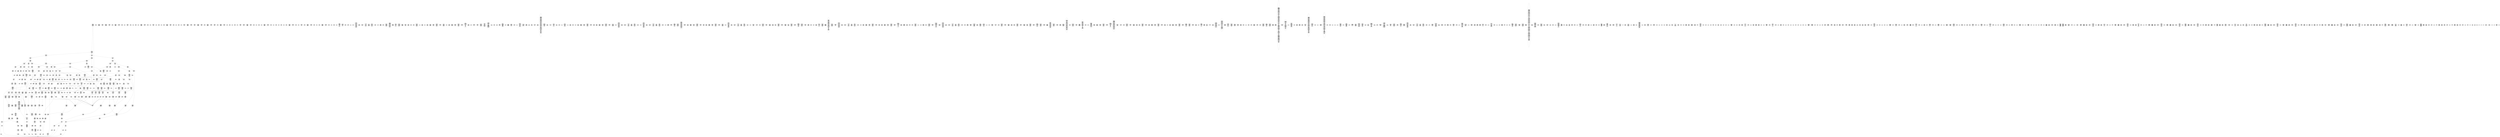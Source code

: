 /* Generated by GvGen v.1.0 (https://www.github.com/stricaud/gvgen) */

digraph G {
compound=true;
   node1 [label="[anywhere]"];
   node2 [label="# 0x0
PUSHX Data
PUSHX Data
MSTORE
PUSHX LogicData
CALLDATASIZE
LT
PUSHX Data
JUMPI
"];
   node3 [label="# 0xd
PUSHX Data
CALLDATALOAD
PUSHX BitData
SHR
PUSHX LogicData
GT
PUSHX Data
JUMPI
"];
   node4 [label="# 0x1e
PUSHX LogicData
GT
PUSHX Data
JUMPI
"];
   node5 [label="# 0x29
PUSHX LogicData
GT
PUSHX Data
JUMPI
"];
   node6 [label="# 0x34
PUSHX LogicData
EQ
PUSHX Data
JUMPI
"];
   node7 [label="# 0x3f
PUSHX LogicData
EQ
PUSHX Data
JUMPI
"];
   node8 [label="# 0x4a
PUSHX LogicData
EQ
PUSHX Data
JUMPI
"];
   node9 [label="# 0x55
PUSHX LogicData
EQ
PUSHX Data
JUMPI
"];
   node10 [label="# 0x60
PUSHX LogicData
EQ
PUSHX Data
JUMPI
"];
   node11 [label="# 0x6b
PUSHX LogicData
EQ
PUSHX Data
JUMPI
"];
   node12 [label="# 0x76
PUSHX Data
JUMP
"];
   node13 [label="# 0x7a
JUMPDEST
PUSHX LogicData
EQ
PUSHX Data
JUMPI
"];
   node14 [label="# 0x86
PUSHX LogicData
EQ
PUSHX Data
JUMPI
"];
   node15 [label="# 0x91
PUSHX LogicData
EQ
PUSHX Data
JUMPI
"];
   node16 [label="# 0x9c
PUSHX LogicData
EQ
PUSHX Data
JUMPI
"];
   node17 [label="# 0xa7
PUSHX LogicData
EQ
PUSHX Data
JUMPI
"];
   node18 [label="# 0xb2
PUSHX Data
JUMP
"];
   node19 [label="# 0xb6
JUMPDEST
PUSHX LogicData
GT
PUSHX Data
JUMPI
"];
   node20 [label="# 0xc2
PUSHX LogicData
EQ
PUSHX Data
JUMPI
"];
   node21 [label="# 0xcd
PUSHX LogicData
EQ
PUSHX Data
JUMPI
"];
   node22 [label="# 0xd8
PUSHX LogicData
EQ
PUSHX Data
JUMPI
"];
   node23 [label="# 0xe3
PUSHX LogicData
EQ
PUSHX Data
JUMPI
"];
   node24 [label="# 0xee
PUSHX LogicData
EQ
PUSHX Data
JUMPI
"];
   node25 [label="# 0xf9
PUSHX Data
JUMP
"];
   node26 [label="# 0xfd
JUMPDEST
PUSHX LogicData
EQ
PUSHX Data
JUMPI
"];
   node27 [label="# 0x109
PUSHX LogicData
EQ
PUSHX Data
JUMPI
"];
   node28 [label="# 0x114
PUSHX LogicData
EQ
PUSHX Data
JUMPI
"];
   node29 [label="# 0x11f
PUSHX LogicData
EQ
PUSHX Data
JUMPI
"];
   node30 [label="# 0x12a
PUSHX LogicData
EQ
PUSHX Data
JUMPI
"];
   node31 [label="# 0x135
PUSHX Data
JUMP
"];
   node32 [label="# 0x139
JUMPDEST
PUSHX LogicData
GT
PUSHX Data
JUMPI
"];
   node33 [label="# 0x145
PUSHX LogicData
GT
PUSHX Data
JUMPI
"];
   node34 [label="# 0x150
PUSHX LogicData
EQ
PUSHX Data
JUMPI
"];
   node35 [label="# 0x15b
PUSHX LogicData
EQ
PUSHX Data
JUMPI
"];
   node36 [label="# 0x166
PUSHX LogicData
EQ
PUSHX Data
JUMPI
"];
   node37 [label="# 0x171
PUSHX LogicData
EQ
PUSHX Data
JUMPI
"];
   node38 [label="# 0x17c
PUSHX LogicData
EQ
PUSHX Data
JUMPI
"];
   node39 [label="# 0x187
PUSHX LogicData
EQ
PUSHX Data
JUMPI
"];
   node40 [label="# 0x192
PUSHX Data
JUMP
"];
   node41 [label="# 0x196
JUMPDEST
PUSHX LogicData
EQ
PUSHX Data
JUMPI
"];
   node42 [label="# 0x1a2
PUSHX LogicData
EQ
PUSHX Data
JUMPI
"];
   node43 [label="# 0x1ad
PUSHX LogicData
EQ
PUSHX Data
JUMPI
"];
   node44 [label="# 0x1b8
PUSHX LogicData
EQ
PUSHX Data
JUMPI
"];
   node45 [label="# 0x1c3
PUSHX LogicData
EQ
PUSHX Data
JUMPI
"];
   node46 [label="# 0x1ce
PUSHX Data
JUMP
"];
   node47 [label="# 0x1d2
JUMPDEST
PUSHX LogicData
GT
PUSHX Data
JUMPI
"];
   node48 [label="# 0x1de
PUSHX LogicData
EQ
PUSHX Data
JUMPI
"];
   node49 [label="# 0x1e9
PUSHX LogicData
EQ
PUSHX Data
JUMPI
"];
   node50 [label="# 0x1f4
PUSHX LogicData
EQ
PUSHX Data
JUMPI
"];
   node51 [label="# 0x1ff
PUSHX LogicData
EQ
PUSHX Data
JUMPI
"];
   node52 [label="# 0x20a
PUSHX LogicData
EQ
PUSHX Data
JUMPI
"];
   node53 [label="# 0x215
PUSHX Data
JUMP
"];
   node54 [label="# 0x219
JUMPDEST
PUSHX LogicData
EQ
PUSHX Data
JUMPI
"];
   node55 [label="# 0x225
PUSHX LogicData
EQ
PUSHX Data
JUMPI
"];
   node56 [label="# 0x230
PUSHX LogicData
EQ
PUSHX Data
JUMPI
"];
   node57 [label="# 0x23b
PUSHX LogicData
EQ
PUSHX Data
JUMPI
"];
   node58 [label="# 0x246
PUSHX LogicData
EQ
PUSHX Data
JUMPI
"];
   node59 [label="# 0x251
JUMPDEST
PUSHX Data
REVERT
"];
   node60 [label="# 0x256
JUMPDEST
CALLVALUE
ISZERO
PUSHX Data
JUMPI
"];
   node61 [label="# 0x25e
PUSHX Data
REVERT
"];
   node62 [label="# 0x262
JUMPDEST
PUSHX Data
PUSHX ArithData
CALLDATASIZE
SUB
ADD
PUSHX Data
PUSHX Data
JUMP
"];
   node63 [label="# 0x278
JUMPDEST
PUSHX Data
JUMP
"];
   node64 [label="# 0x27d
JUMPDEST
PUSHX MemData
MLOAD
PUSHX Data
PUSHX Data
JUMP
"];
   node65 [label="# 0x28a
JUMPDEST
PUSHX MemData
MLOAD
SUB
RETURN
"];
   node66 [label="# 0x293
JUMPDEST
CALLVALUE
ISZERO
PUSHX Data
JUMPI
"];
   node67 [label="# 0x29b
PUSHX Data
REVERT
"];
   node68 [label="# 0x29f
JUMPDEST
PUSHX Data
PUSHX Data
JUMP
"];
   node69 [label="# 0x2a8
JUMPDEST
PUSHX MemData
MLOAD
PUSHX Data
PUSHX Data
JUMP
"];
   node70 [label="# 0x2b5
JUMPDEST
PUSHX MemData
MLOAD
SUB
RETURN
"];
   node71 [label="# 0x2be
JUMPDEST
CALLVALUE
ISZERO
PUSHX Data
JUMPI
"];
   node72 [label="# 0x2c6
PUSHX Data
REVERT
"];
   node73 [label="# 0x2ca
JUMPDEST
PUSHX Data
PUSHX ArithData
CALLDATASIZE
SUB
ADD
PUSHX Data
PUSHX Data
JUMP
"];
   node74 [label="# 0x2e0
JUMPDEST
PUSHX Data
JUMP
"];
   node75 [label="# 0x2e5
JUMPDEST
PUSHX MemData
MLOAD
PUSHX Data
PUSHX Data
JUMP
"];
   node76 [label="# 0x2f2
JUMPDEST
PUSHX MemData
MLOAD
SUB
RETURN
"];
   node77 [label="# 0x2fb
JUMPDEST
CALLVALUE
ISZERO
PUSHX Data
JUMPI
"];
   node78 [label="# 0x303
PUSHX Data
REVERT
"];
   node79 [label="# 0x307
JUMPDEST
PUSHX Data
PUSHX ArithData
CALLDATASIZE
SUB
ADD
PUSHX Data
PUSHX Data
JUMP
"];
   node80 [label="# 0x31d
JUMPDEST
PUSHX Data
JUMP
"];
   node81 [label="# 0x322
JUMPDEST
STOP
"];
   node82 [label="# 0x324
JUMPDEST
CALLVALUE
ISZERO
PUSHX Data
JUMPI
"];
   node83 [label="# 0x32c
PUSHX Data
REVERT
"];
   node84 [label="# 0x330
JUMPDEST
PUSHX Data
PUSHX Data
JUMP
"];
   node85 [label="# 0x339
JUMPDEST
PUSHX MemData
MLOAD
PUSHX Data
PUSHX Data
JUMP
"];
   node86 [label="# 0x346
JUMPDEST
PUSHX MemData
MLOAD
SUB
RETURN
"];
   node87 [label="# 0x34f
JUMPDEST
CALLVALUE
ISZERO
PUSHX Data
JUMPI
"];
   node88 [label="# 0x357
PUSHX Data
REVERT
"];
   node89 [label="# 0x35b
JUMPDEST
PUSHX Data
PUSHX ArithData
CALLDATASIZE
SUB
ADD
PUSHX Data
PUSHX Data
JUMP
"];
   node90 [label="# 0x371
JUMPDEST
PUSHX Data
JUMP
"];
   node91 [label="# 0x376
JUMPDEST
STOP
"];
   node92 [label="# 0x378
JUMPDEST
CALLVALUE
ISZERO
PUSHX Data
JUMPI
"];
   node93 [label="# 0x380
PUSHX Data
REVERT
"];
   node94 [label="# 0x384
JUMPDEST
PUSHX Data
PUSHX ArithData
CALLDATASIZE
SUB
ADD
PUSHX Data
PUSHX Data
JUMP
"];
   node95 [label="# 0x39a
JUMPDEST
PUSHX Data
JUMP
"];
   node96 [label="# 0x39f
JUMPDEST
STOP
"];
   node97 [label="# 0x3a1
JUMPDEST
CALLVALUE
ISZERO
PUSHX Data
JUMPI
"];
   node98 [label="# 0x3a9
PUSHX Data
REVERT
"];
   node99 [label="# 0x3ad
JUMPDEST
PUSHX Data
PUSHX Data
JUMP
"];
   node100 [label="# 0x3b6
JUMPDEST
PUSHX MemData
MLOAD
PUSHX Data
PUSHX Data
JUMP
"];
   node101 [label="# 0x3c3
JUMPDEST
PUSHX MemData
MLOAD
SUB
RETURN
"];
   node102 [label="# 0x3cc
JUMPDEST
CALLVALUE
ISZERO
PUSHX Data
JUMPI
"];
   node103 [label="# 0x3d4
PUSHX Data
REVERT
"];
   node104 [label="# 0x3d8
JUMPDEST
PUSHX Data
PUSHX ArithData
CALLDATASIZE
SUB
ADD
PUSHX Data
PUSHX Data
JUMP
"];
   node105 [label="# 0x3ee
JUMPDEST
PUSHX Data
JUMP
"];
   node106 [label="# 0x3f3
JUMPDEST
STOP
"];
   node107 [label="# 0x3f5
JUMPDEST
CALLVALUE
ISZERO
PUSHX Data
JUMPI
"];
   node108 [label="# 0x3fd
PUSHX Data
REVERT
"];
   node109 [label="# 0x401
JUMPDEST
PUSHX Data
PUSHX Data
JUMP
"];
   node110 [label="# 0x40a
JUMPDEST
PUSHX MemData
MLOAD
PUSHX Data
PUSHX Data
JUMP
"];
   node111 [label="# 0x417
JUMPDEST
PUSHX MemData
MLOAD
SUB
RETURN
"];
   node112 [label="# 0x420
JUMPDEST
CALLVALUE
ISZERO
PUSHX Data
JUMPI
"];
   node113 [label="# 0x428
PUSHX Data
REVERT
"];
   node114 [label="# 0x42c
JUMPDEST
PUSHX Data
PUSHX Data
JUMP
"];
   node115 [label="# 0x435
JUMPDEST
STOP
"];
   node116 [label="# 0x437
JUMPDEST
CALLVALUE
ISZERO
PUSHX Data
JUMPI
"];
   node117 [label="# 0x43f
PUSHX Data
REVERT
"];
   node118 [label="# 0x443
JUMPDEST
PUSHX Data
PUSHX ArithData
CALLDATASIZE
SUB
ADD
PUSHX Data
PUSHX Data
JUMP
"];
   node119 [label="# 0x459
JUMPDEST
PUSHX Data
JUMP
"];
   node120 [label="# 0x45e
JUMPDEST
STOP
"];
   node121 [label="# 0x460
JUMPDEST
CALLVALUE
ISZERO
PUSHX Data
JUMPI
"];
   node122 [label="# 0x468
PUSHX Data
REVERT
"];
   node123 [label="# 0x46c
JUMPDEST
PUSHX Data
PUSHX ArithData
CALLDATASIZE
SUB
ADD
PUSHX Data
PUSHX Data
JUMP
"];
   node124 [label="# 0x482
JUMPDEST
PUSHX Data
JUMP
"];
   node125 [label="# 0x487
JUMPDEST
PUSHX MemData
MLOAD
PUSHX Data
PUSHX Data
JUMP
"];
   node126 [label="# 0x494
JUMPDEST
PUSHX MemData
MLOAD
SUB
RETURN
"];
   node127 [label="# 0x49d
JUMPDEST
CALLVALUE
ISZERO
PUSHX Data
JUMPI
"];
   node128 [label="# 0x4a5
PUSHX Data
REVERT
"];
   node129 [label="# 0x4a9
JUMPDEST
PUSHX Data
PUSHX ArithData
CALLDATASIZE
SUB
ADD
PUSHX Data
PUSHX Data
JUMP
"];
   node130 [label="# 0x4bf
JUMPDEST
PUSHX Data
JUMP
"];
   node131 [label="# 0x4c4
JUMPDEST
STOP
"];
   node132 [label="# 0x4c6
JUMPDEST
CALLVALUE
ISZERO
PUSHX Data
JUMPI
"];
   node133 [label="# 0x4ce
PUSHX Data
REVERT
"];
   node134 [label="# 0x4d2
JUMPDEST
PUSHX Data
PUSHX ArithData
CALLDATASIZE
SUB
ADD
PUSHX Data
PUSHX Data
JUMP
"];
   node135 [label="# 0x4e8
JUMPDEST
PUSHX Data
JUMP
"];
   node136 [label="# 0x4ed
JUMPDEST
STOP
"];
   node137 [label="# 0x4ef
JUMPDEST
CALLVALUE
ISZERO
PUSHX Data
JUMPI
"];
   node138 [label="# 0x4f7
PUSHX Data
REVERT
"];
   node139 [label="# 0x4fb
JUMPDEST
PUSHX Data
PUSHX Data
JUMP
"];
   node140 [label="# 0x504
JUMPDEST
PUSHX MemData
MLOAD
PUSHX Data
PUSHX Data
JUMP
"];
   node141 [label="# 0x511
JUMPDEST
PUSHX MemData
MLOAD
SUB
RETURN
"];
   node142 [label="# 0x51a
JUMPDEST
CALLVALUE
ISZERO
PUSHX Data
JUMPI
"];
   node143 [label="# 0x522
PUSHX Data
REVERT
"];
   node144 [label="# 0x526
JUMPDEST
PUSHX Data
PUSHX Data
JUMP
"];
   node145 [label="# 0x52f
JUMPDEST
PUSHX MemData
MLOAD
PUSHX Data
PUSHX Data
JUMP
"];
   node146 [label="# 0x53c
JUMPDEST
PUSHX MemData
MLOAD
SUB
RETURN
"];
   node147 [label="# 0x545
JUMPDEST
CALLVALUE
ISZERO
PUSHX Data
JUMPI
"];
   node148 [label="# 0x54d
PUSHX Data
REVERT
"];
   node149 [label="# 0x551
JUMPDEST
PUSHX Data
PUSHX Data
JUMP
"];
   node150 [label="# 0x55a
JUMPDEST
PUSHX MemData
MLOAD
PUSHX Data
PUSHX Data
JUMP
"];
   node151 [label="# 0x567
JUMPDEST
PUSHX MemData
MLOAD
SUB
RETURN
"];
   node152 [label="# 0x570
JUMPDEST
CALLVALUE
ISZERO
PUSHX Data
JUMPI
"];
   node153 [label="# 0x578
PUSHX Data
REVERT
"];
   node154 [label="# 0x57c
JUMPDEST
PUSHX Data
PUSHX Data
JUMP
"];
   node155 [label="# 0x585
JUMPDEST
PUSHX MemData
MLOAD
PUSHX Data
PUSHX Data
JUMP
"];
   node156 [label="# 0x592
JUMPDEST
PUSHX MemData
MLOAD
SUB
RETURN
"];
   node157 [label="# 0x59b
JUMPDEST
CALLVALUE
ISZERO
PUSHX Data
JUMPI
"];
   node158 [label="# 0x5a3
PUSHX Data
REVERT
"];
   node159 [label="# 0x5a7
JUMPDEST
PUSHX Data
PUSHX ArithData
CALLDATASIZE
SUB
ADD
PUSHX Data
PUSHX Data
JUMP
"];
   node160 [label="# 0x5bd
JUMPDEST
PUSHX Data
JUMP
"];
   node161 [label="# 0x5c2
JUMPDEST
PUSHX MemData
MLOAD
PUSHX Data
PUSHX Data
JUMP
"];
   node162 [label="# 0x5cf
JUMPDEST
PUSHX MemData
MLOAD
SUB
RETURN
"];
   node163 [label="# 0x5d8
JUMPDEST
CALLVALUE
ISZERO
PUSHX Data
JUMPI
"];
   node164 [label="# 0x5e0
PUSHX Data
REVERT
"];
   node165 [label="# 0x5e4
JUMPDEST
PUSHX Data
PUSHX Data
JUMP
"];
   node166 [label="# 0x5ed
JUMPDEST
PUSHX MemData
MLOAD
PUSHX Data
PUSHX Data
JUMP
"];
   node167 [label="# 0x5fa
JUMPDEST
PUSHX MemData
MLOAD
SUB
RETURN
"];
   node168 [label="# 0x603
JUMPDEST
CALLVALUE
ISZERO
PUSHX Data
JUMPI
"];
   node169 [label="# 0x60b
PUSHX Data
REVERT
"];
   node170 [label="# 0x60f
JUMPDEST
PUSHX Data
PUSHX ArithData
CALLDATASIZE
SUB
ADD
PUSHX Data
PUSHX Data
JUMP
"];
   node171 [label="# 0x625
JUMPDEST
PUSHX Data
JUMP
"];
   node172 [label="# 0x62a
JUMPDEST
PUSHX MemData
MLOAD
PUSHX Data
PUSHX Data
JUMP
"];
   node173 [label="# 0x637
JUMPDEST
PUSHX MemData
MLOAD
SUB
RETURN
"];
   node174 [label="# 0x640
JUMPDEST
CALLVALUE
ISZERO
PUSHX Data
JUMPI
"];
   node175 [label="# 0x648
PUSHX Data
REVERT
"];
   node176 [label="# 0x64c
JUMPDEST
PUSHX Data
PUSHX Data
JUMP
"];
   node177 [label="# 0x655
JUMPDEST
STOP
"];
   node178 [label="# 0x657
JUMPDEST
CALLVALUE
ISZERO
PUSHX Data
JUMPI
"];
   node179 [label="# 0x65f
PUSHX Data
REVERT
"];
   node180 [label="# 0x663
JUMPDEST
PUSHX Data
PUSHX ArithData
CALLDATASIZE
SUB
ADD
PUSHX Data
PUSHX Data
JUMP
"];
   node181 [label="# 0x679
JUMPDEST
PUSHX Data
JUMP
"];
   node182 [label="# 0x67e
JUMPDEST
STOP
"];
   node183 [label="# 0x680
JUMPDEST
CALLVALUE
ISZERO
PUSHX Data
JUMPI
"];
   node184 [label="# 0x688
PUSHX Data
REVERT
"];
   node185 [label="# 0x68c
JUMPDEST
PUSHX Data
PUSHX ArithData
CALLDATASIZE
SUB
ADD
PUSHX Data
PUSHX Data
JUMP
"];
   node186 [label="# 0x6a2
JUMPDEST
PUSHX Data
JUMP
"];
   node187 [label="# 0x6a7
JUMPDEST
STOP
"];
   node188 [label="# 0x6a9
JUMPDEST
CALLVALUE
ISZERO
PUSHX Data
JUMPI
"];
   node189 [label="# 0x6b1
PUSHX Data
REVERT
"];
   node190 [label="# 0x6b5
JUMPDEST
PUSHX Data
PUSHX Data
JUMP
"];
   node191 [label="# 0x6be
JUMPDEST
PUSHX MemData
MLOAD
PUSHX Data
PUSHX Data
JUMP
"];
   node192 [label="# 0x6cb
JUMPDEST
PUSHX MemData
MLOAD
SUB
RETURN
"];
   node193 [label="# 0x6d4
JUMPDEST
CALLVALUE
ISZERO
PUSHX Data
JUMPI
"];
   node194 [label="# 0x6dc
PUSHX Data
REVERT
"];
   node195 [label="# 0x6e0
JUMPDEST
PUSHX Data
PUSHX Data
JUMP
"];
   node196 [label="# 0x6e9
JUMPDEST
PUSHX MemData
MLOAD
PUSHX Data
PUSHX Data
JUMP
"];
   node197 [label="# 0x6f6
JUMPDEST
PUSHX MemData
MLOAD
SUB
RETURN
"];
   node198 [label="# 0x6ff
JUMPDEST
CALLVALUE
ISZERO
PUSHX Data
JUMPI
"];
   node199 [label="# 0x707
PUSHX Data
REVERT
"];
   node200 [label="# 0x70b
JUMPDEST
PUSHX Data
PUSHX Data
JUMP
"];
   node201 [label="# 0x714
JUMPDEST
PUSHX MemData
MLOAD
PUSHX Data
PUSHX Data
JUMP
"];
   node202 [label="# 0x721
JUMPDEST
PUSHX MemData
MLOAD
SUB
RETURN
"];
   node203 [label="# 0x72a
JUMPDEST
PUSHX Data
PUSHX ArithData
CALLDATASIZE
SUB
ADD
PUSHX Data
PUSHX Data
JUMP
"];
   node204 [label="# 0x73f
JUMPDEST
PUSHX Data
JUMP
"];
   node205 [label="# 0x744
JUMPDEST
STOP
"];
   node206 [label="# 0x746
JUMPDEST
CALLVALUE
ISZERO
PUSHX Data
JUMPI
"];
   node207 [label="# 0x74e
PUSHX Data
REVERT
"];
   node208 [label="# 0x752
JUMPDEST
PUSHX Data
PUSHX ArithData
CALLDATASIZE
SUB
ADD
PUSHX Data
PUSHX Data
JUMP
"];
   node209 [label="# 0x768
JUMPDEST
PUSHX Data
JUMP
"];
   node210 [label="# 0x76d
JUMPDEST
STOP
"];
   node211 [label="# 0x76f
JUMPDEST
CALLVALUE
ISZERO
PUSHX Data
JUMPI
"];
   node212 [label="# 0x777
PUSHX Data
REVERT
"];
   node213 [label="# 0x77b
JUMPDEST
PUSHX Data
PUSHX Data
JUMP
"];
   node214 [label="# 0x784
JUMPDEST
PUSHX MemData
MLOAD
PUSHX Data
PUSHX Data
JUMP
"];
   node215 [label="# 0x791
JUMPDEST
PUSHX MemData
MLOAD
SUB
RETURN
"];
   node216 [label="# 0x79a
JUMPDEST
CALLVALUE
ISZERO
PUSHX Data
JUMPI
"];
   node217 [label="# 0x7a2
PUSHX Data
REVERT
"];
   node218 [label="# 0x7a6
JUMPDEST
PUSHX Data
PUSHX ArithData
CALLDATASIZE
SUB
ADD
PUSHX Data
PUSHX Data
JUMP
"];
   node219 [label="# 0x7bc
JUMPDEST
PUSHX Data
JUMP
"];
   node220 [label="# 0x7c1
JUMPDEST
STOP
"];
   node221 [label="# 0x7c3
JUMPDEST
CALLVALUE
ISZERO
PUSHX Data
JUMPI
"];
   node222 [label="# 0x7cb
PUSHX Data
REVERT
"];
   node223 [label="# 0x7cf
JUMPDEST
PUSHX Data
PUSHX ArithData
CALLDATASIZE
SUB
ADD
PUSHX Data
PUSHX Data
JUMP
"];
   node224 [label="# 0x7e5
JUMPDEST
PUSHX Data
JUMP
"];
   node225 [label="# 0x7ea
JUMPDEST
STOP
"];
   node226 [label="# 0x7ec
JUMPDEST
CALLVALUE
ISZERO
PUSHX Data
JUMPI
"];
   node227 [label="# 0x7f4
PUSHX Data
REVERT
"];
   node228 [label="# 0x7f8
JUMPDEST
PUSHX Data
PUSHX ArithData
CALLDATASIZE
SUB
ADD
PUSHX Data
PUSHX Data
JUMP
"];
   node229 [label="# 0x80e
JUMPDEST
PUSHX Data
JUMP
"];
   node230 [label="# 0x813
JUMPDEST
STOP
"];
   node231 [label="# 0x815
JUMPDEST
CALLVALUE
ISZERO
PUSHX Data
JUMPI
"];
   node232 [label="# 0x81d
PUSHX Data
REVERT
"];
   node233 [label="# 0x821
JUMPDEST
PUSHX Data
PUSHX ArithData
CALLDATASIZE
SUB
ADD
PUSHX Data
PUSHX Data
JUMP
"];
   node234 [label="# 0x837
JUMPDEST
PUSHX Data
JUMP
"];
   node235 [label="# 0x83c
JUMPDEST
PUSHX MemData
MLOAD
PUSHX Data
PUSHX Data
JUMP
"];
   node236 [label="# 0x849
JUMPDEST
PUSHX MemData
MLOAD
SUB
RETURN
"];
   node237 [label="# 0x852
JUMPDEST
PUSHX Data
PUSHX ArithData
CALLDATASIZE
SUB
ADD
PUSHX Data
PUSHX Data
JUMP
"];
   node238 [label="# 0x867
JUMPDEST
PUSHX Data
JUMP
"];
   node239 [label="# 0x86c
JUMPDEST
STOP
"];
   node240 [label="# 0x86e
JUMPDEST
CALLVALUE
ISZERO
PUSHX Data
JUMPI
"];
   node241 [label="# 0x876
PUSHX Data
REVERT
"];
   node242 [label="# 0x87a
JUMPDEST
PUSHX Data
PUSHX Data
JUMP
"];
   node243 [label="# 0x883
JUMPDEST
PUSHX MemData
MLOAD
PUSHX Data
PUSHX Data
JUMP
"];
   node244 [label="# 0x890
JUMPDEST
PUSHX MemData
MLOAD
SUB
RETURN
"];
   node245 [label="# 0x899
JUMPDEST
CALLVALUE
ISZERO
PUSHX Data
JUMPI
"];
   node246 [label="# 0x8a1
PUSHX Data
REVERT
"];
   node247 [label="# 0x8a5
JUMPDEST
PUSHX Data
PUSHX ArithData
CALLDATASIZE
SUB
ADD
PUSHX Data
PUSHX Data
JUMP
"];
   node248 [label="# 0x8bb
JUMPDEST
PUSHX Data
JUMP
"];
   node249 [label="# 0x8c0
JUMPDEST
PUSHX MemData
MLOAD
PUSHX Data
PUSHX Data
JUMP
"];
   node250 [label="# 0x8cd
JUMPDEST
PUSHX MemData
MLOAD
SUB
RETURN
"];
   node251 [label="# 0x8d6
JUMPDEST
CALLVALUE
ISZERO
PUSHX Data
JUMPI
"];
   node252 [label="# 0x8de
PUSHX Data
REVERT
"];
   node253 [label="# 0x8e2
JUMPDEST
PUSHX Data
PUSHX ArithData
CALLDATASIZE
SUB
ADD
PUSHX Data
PUSHX Data
JUMP
"];
   node254 [label="# 0x8f8
JUMPDEST
PUSHX Data
JUMP
"];
   node255 [label="# 0x8fd
JUMPDEST
STOP
"];
   node256 [label="# 0x8ff
JUMPDEST
CALLVALUE
ISZERO
PUSHX Data
JUMPI
"];
   node257 [label="# 0x907
PUSHX Data
REVERT
"];
   node258 [label="# 0x90b
JUMPDEST
PUSHX Data
PUSHX ArithData
CALLDATASIZE
SUB
ADD
PUSHX Data
PUSHX Data
JUMP
"];
   node259 [label="# 0x921
JUMPDEST
PUSHX Data
JUMP
"];
   node260 [label="# 0x926
JUMPDEST
PUSHX MemData
MLOAD
PUSHX Data
PUSHX Data
JUMP
"];
   node261 [label="# 0x933
JUMPDEST
PUSHX MemData
MLOAD
SUB
RETURN
"];
   node262 [label="# 0x93c
JUMPDEST
CALLVALUE
ISZERO
PUSHX Data
JUMPI
"];
   node263 [label="# 0x944
PUSHX Data
REVERT
"];
   node264 [label="# 0x948
JUMPDEST
PUSHX Data
PUSHX ArithData
CALLDATASIZE
SUB
ADD
PUSHX Data
PUSHX Data
JUMP
"];
   node265 [label="# 0x95e
JUMPDEST
PUSHX Data
JUMP
"];
   node266 [label="# 0x963
JUMPDEST
STOP
"];
   node267 [label="# 0x965
JUMPDEST
CALLVALUE
ISZERO
PUSHX Data
JUMPI
"];
   node268 [label="# 0x96d
PUSHX Data
REVERT
"];
   node269 [label="# 0x971
JUMPDEST
PUSHX Data
PUSHX ArithData
CALLDATASIZE
SUB
ADD
PUSHX Data
PUSHX Data
JUMP
"];
   node270 [label="# 0x987
JUMPDEST
PUSHX Data
JUMP
"];
   node271 [label="# 0x98c
JUMPDEST
STOP
"];
   node272 [label="# 0x98e
JUMPDEST
PUSHX Data
PUSHX BitData
PUSHX BitData
NOT
AND
PUSHX BitData
NOT
AND
EQ
PUSHX Data
JUMPI
"];
   node273 [label="# 0x9f7
PUSHX BitData
PUSHX BitData
NOT
AND
PUSHX BitData
NOT
AND
EQ
"];
   node274 [label="# 0xa59
JUMPDEST
PUSHX Data
JUMPI
"];
   node275 [label="# 0xa5f
PUSHX Data
PUSHX Data
JUMP
"];
   node276 [label="# 0xa68
JUMPDEST
"];
   node277 [label="# 0xa69
JUMPDEST
JUMP
"];
   node278 [label="# 0xa70
JUMPDEST
PUSHX Data
PUSHX StorData
SLOAD
PUSHX Data
PUSHX Data
JUMP
"];
   node279 [label="# 0xa7f
JUMPDEST
PUSHX ArithData
ADD
PUSHX ArithData
DIV
MUL
PUSHX ArithData
ADD
PUSHX MemData
MLOAD
ADD
PUSHX Data
MSTORE
MSTORE
PUSHX ArithData
ADD
SLOAD
PUSHX Data
PUSHX Data
JUMP
"];
   node280 [label="# 0xaab
JUMPDEST
ISZERO
PUSHX Data
JUMPI
"];
   node281 [label="# 0xab2
PUSHX LogicData
LT
PUSHX Data
JUMPI
"];
   node282 [label="# 0xaba
PUSHX ArithData
SLOAD
DIV
MUL
MSTORE
PUSHX ArithData
ADD
PUSHX Data
JUMP
"];
   node283 [label="# 0xacd
JUMPDEST
ADD
PUSHX Data
MSTORE
PUSHX Data
PUSHX Data
SHA3
"];
   node284 [label="# 0xadb
JUMPDEST
SLOAD
MSTORE
PUSHX ArithData
ADD
PUSHX ArithData
ADD
GT
PUSHX Data
JUMPI
"];
   node285 [label="# 0xaef
SUB
PUSHX BitData
AND
ADD
"];
   node286 [label="# 0xaf8
JUMPDEST
JUMP
"];
   node287 [label="# 0xb02
JUMPDEST
PUSHX Data
PUSHX Data
PUSHX Data
JUMP
"];
   node288 [label="# 0xb0d
JUMPDEST
PUSHX Data
JUMPI
"];
   node289 [label="# 0xb12
PUSHX MemData
MLOAD
PUSHX Data
MSTORE
PUSHX ArithData
ADD
PUSHX MemData
MLOAD
SUB
REVERT
"];
   node290 [label="# 0xb43
JUMPDEST
PUSHX Data
PUSHX ArithData
MSTORE
PUSHX ArithData
ADD
MSTORE
PUSHX ArithData
ADD
PUSHX Data
SHA3
PUSHX ArithData
SLOAD
PUSHX ArithData
EXP
DIV
PUSHX BitData
AND
JUMP
"];
   node291 [label="# 0xb7e
JUMPDEST
PUSHX Data
PUSHX Data
PUSHX Data
JUMP
"];
   node292 [label="# 0xb89
JUMPDEST
PUSHX BitData
AND
PUSHX BitData
AND
EQ
ISZERO
PUSHX Data
JUMPI
"];
   node293 [label="# 0xbc0
PUSHX MemData
MLOAD
PUSHX Data
MSTORE
PUSHX ArithData
ADD
PUSHX MemData
MLOAD
SUB
REVERT
"];
   node294 [label="# 0xbf1
JUMPDEST
PUSHX BitData
AND
PUSHX Data
PUSHX Data
JUMP
"];
   node295 [label="# 0xc10
JUMPDEST
PUSHX BitData
AND
EQ
PUSHX Data
JUMPI
"];
   node296 [label="# 0xc2c
PUSHX Data
PUSHX Data
PUSHX Data
JUMP
"];
   node297 [label="# 0xc37
JUMPDEST
PUSHX Data
JUMP
"];
   node298 [label="# 0xc3c
JUMPDEST
PUSHX Data
JUMPI
"];
   node299 [label="# 0xc41
PUSHX MemData
MLOAD
PUSHX Data
MSTORE
PUSHX ArithData
ADD
PUSHX MemData
MLOAD
SUB
REVERT
"];
   node300 [label="# 0xc72
JUMPDEST
"];
   node301 [label="# 0xc73
JUMPDEST
PUSHX Data
PUSHX Data
JUMP
"];
   node302 [label="# 0xc7e
JUMPDEST
JUMP
"];
   node303 [label="# 0xc83
JUMPDEST
PUSHX StorData
SLOAD
JUMP
"];
   node304 [label="# 0xc89
JUMPDEST
PUSHX Data
PUSHX Data
JUMP
"];
   node305 [label="# 0xc91
JUMPDEST
PUSHX BitData
AND
PUSHX Data
PUSHX Data
JUMP
"];
   node306 [label="# 0xcaf
JUMPDEST
PUSHX BitData
AND
EQ
PUSHX Data
JUMPI
"];
   node307 [label="# 0xccb
PUSHX MemData
MLOAD
PUSHX Data
MSTORE
PUSHX ArithData
ADD
PUSHX Data
PUSHX Data
JUMP
"];
   node308 [label="# 0xcfc
JUMPDEST
PUSHX MemData
MLOAD
SUB
REVERT
"];
   node309 [label="# 0xd05
JUMPDEST
PUSHX Data
MLOAD
PUSHX ArithData
ADD
PUSHX Data
PUSHX Data
JUMP
"];
   node310 [label="# 0xd1b
JUMPDEST
JUMP
"];
   node311 [label="# 0xd1f
JUMPDEST
PUSHX Data
PUSHX Data
JUMP
"];
   node312 [label="# 0xd27
JUMPDEST
PUSHX BitData
AND
PUSHX Data
PUSHX Data
JUMP
"];
   node313 [label="# 0xd45
JUMPDEST
PUSHX BitData
AND
EQ
PUSHX Data
JUMPI
"];
   node314 [label="# 0xd61
PUSHX MemData
MLOAD
PUSHX Data
MSTORE
PUSHX ArithData
ADD
PUSHX Data
PUSHX Data
JUMP
"];
   node315 [label="# 0xd92
JUMPDEST
PUSHX MemData
MLOAD
SUB
REVERT
"];
   node316 [label="# 0xd9b
JUMPDEST
PUSHX StorData
PUSHX ArithData
PUSHX ArithData
EXP
SLOAD
PUSHX ArithData
MUL
NOT
AND
ISZERO
ISZERO
MUL
OR
SSTORE
JUMP
"];
   node317 [label="# 0xdb8
JUMPDEST
PUSHX Data
PUSHX Data
PUSHX Data
JUMP
"];
   node318 [label="# 0xdc2
JUMPDEST
PUSHX StorData
SLOAD
PUSHX StorData
SLOAD
SUB
SUB
JUMP
"];
   node319 [label="# 0xdcf
JUMPDEST
PUSHX Data
PUSHX Data
JUMP
"];
   node320 [label="# 0xdda
JUMPDEST
JUMP
"];
   node321 [label="# 0xddf
JUMPDEST
PUSHX StorData
SLOAD
JUMP
"];
   node322 [label="# 0xde5
JUMPDEST
PUSHX Data
PUSHX Data
JUMP
"];
   node323 [label="# 0xded
JUMPDEST
PUSHX BitData
AND
PUSHX Data
PUSHX Data
JUMP
"];
   node324 [label="# 0xe0b
JUMPDEST
PUSHX BitData
AND
EQ
PUSHX Data
JUMPI
"];
   node325 [label="# 0xe27
PUSHX MemData
MLOAD
PUSHX Data
MSTORE
PUSHX ArithData
ADD
PUSHX Data
PUSHX Data
JUMP
"];
   node326 [label="# 0xe58
JUMPDEST
PUSHX MemData
MLOAD
SUB
REVERT
"];
   node327 [label="# 0xe61
JUMPDEST
PUSHX LogicData
PUSHX StorData
SLOAD
EQ
ISZERO
PUSHX Data
JUMPI
"];
   node328 [label="# 0xe6d
PUSHX MemData
MLOAD
PUSHX Data
MSTORE
PUSHX ArithData
ADD
PUSHX Data
PUSHX Data
JUMP
"];
   node329 [label="# 0xe9e
JUMPDEST
PUSHX MemData
MLOAD
SUB
REVERT
"];
   node330 [label="# 0xea7
JUMPDEST
PUSHX Data
PUSHX Data
SSTORE
PUSHX Data
PUSHX Data
PUSHX Data
JUMP
"];
   node331 [label="# 0xeb9
JUMPDEST
PUSHX BitData
AND
SELFBALANCE
PUSHX MemData
MLOAD
PUSHX Data
PUSHX Data
JUMP
"];
   node332 [label="# 0xedc
JUMPDEST
PUSHX Data
PUSHX MemData
MLOAD
SUB
GAS
CALL
RETURNDATASIZE
PUSHX LogicData
EQ
PUSHX Data
JUMPI
"];
   node333 [label="# 0xef8
PUSHX MemData
MLOAD
PUSHX BitData
NOT
PUSHX ArithData
RETURNDATASIZE
ADD
AND
ADD
PUSHX Data
MSTORE
RETURNDATASIZE
MSTORE
RETURNDATASIZE
PUSHX Data
PUSHX ArithData
ADD
RETURNDATACOPY
PUSHX Data
JUMP
"];
   node334 [label="# 0xf19
JUMPDEST
PUSHX Data
"];
   node335 [label="# 0xf1e
JUMPDEST
PUSHX Data
JUMPI
"];
   node336 [label="# 0xf28
PUSHX Data
REVERT
"];
   node337 [label="# 0xf2c
JUMPDEST
PUSHX Data
PUSHX Data
SSTORE
JUMP
"];
   node338 [label="# 0xf37
JUMPDEST
PUSHX Data
PUSHX MemData
MLOAD
PUSHX ArithData
ADD
PUSHX Data
MSTORE
PUSHX Data
MSTORE
PUSHX Data
JUMP
"];
   node339 [label="# 0xf52
JUMPDEST
JUMP
"];
   node340 [label="# 0xf57
JUMPDEST
PUSHX Data
PUSHX Data
PUSHX Data
PUSHX Data
JUMP
"];
   node341 [label="# 0xf64
JUMPDEST
PUSHX Data
PUSHX LogicData
GT
ISZERO
PUSHX Data
JUMPI
"];
   node342 [label="# 0xf7a
PUSHX Data
PUSHX Data
JUMP
"];
   node343 [label="# 0xf81
JUMPDEST
"];
   node344 [label="# 0xf82
JUMPDEST
PUSHX MemData
MLOAD
MSTORE
PUSHX ArithData
MUL
PUSHX ArithData
ADD
ADD
PUSHX Data
MSTORE
ISZERO
PUSHX Data
JUMPI
"];
   node345 [label="# 0xf9c
PUSHX ArithData
ADD
PUSHX ArithData
MUL
CALLDATASIZE
CALLDATACOPY
ADD
"];
   node346 [label="# 0xfb0
JUMPDEST
PUSHX Data
PUSHX Data
PUSHX Data
JUMP
"];
   node347 [label="# 0xfbd
JUMPDEST
PUSHX Data
"];
   node348 [label="# 0xfc3
JUMPDEST
LT
ISZERO
PUSHX Data
JUMPI
"];
   node349 [label="# 0xfcd
PUSHX StorData
SLOAD
GT
ISZERO
"];
   node350 [label="# 0xfd4
JUMPDEST
ISZERO
PUSHX Data
JUMPI
"];
   node351 [label="# 0xfda
PUSHX Data
PUSHX Data
PUSHX ArithData
MSTORE
PUSHX ArithData
ADD
MSTORE
PUSHX ArithData
ADD
PUSHX Data
SHA3
PUSHX MemData
MLOAD
PUSHX ArithData
ADD
PUSHX Data
MSTORE
PUSHX ArithData
ADD
PUSHX ArithData
SLOAD
PUSHX ArithData
EXP
DIV
PUSHX BitData
AND
PUSHX BitData
AND
PUSHX BitData
AND
MSTORE
PUSHX ArithData
ADD
PUSHX ArithData
ADD
PUSHX ArithData
SLOAD
PUSHX ArithData
EXP
DIV
PUSHX BitData
AND
PUSHX BitData
AND
PUSHX BitData
AND
MSTORE
PUSHX ArithData
ADD
PUSHX ArithData
ADD
PUSHX ArithData
SLOAD
PUSHX ArithData
EXP
DIV
PUSHX BitData
AND
ISZERO
ISZERO
ISZERO
ISZERO
MSTORE
PUSHX ArithData
ADD
MLOAD
ISZERO
ISZERO
PUSHX Data
JUMPI
"];
   node352 [label="# 0x10ab
PUSHX BitData
PUSHX BitData
AND
PUSHX ArithData
ADD
MLOAD
PUSHX BitData
AND
EQ
ISZERO
"];
   node353 [label="# 0x10e1
JUMPDEST
ISZERO
PUSHX Data
JUMPI
"];
   node354 [label="# 0x10e7
PUSHX ArithData
ADD
MLOAD
"];
   node355 [label="# 0x10ee
JUMPDEST
PUSHX BitData
AND
PUSHX BitData
AND
EQ
ISZERO
PUSHX Data
JUMPI
"];
   node356 [label="# 0x1123
MLOAD
LT
PUSHX Data
JUMPI
"];
   node357 [label="# 0x112e
PUSHX Data
PUSHX Data
JUMP
"];
   node358 [label="# 0x1135
JUMPDEST
"];
   node359 [label="# 0x1136
JUMPDEST
PUSHX ArithData
MUL
PUSHX ArithData
ADD
ADD
MSTORE
PUSHX Data
PUSHX Data
JUMP
"];
   node360 [label="# 0x114d
JUMPDEST
"];
   node361 [label="# 0x1151
JUMPDEST
PUSHX Data
PUSHX Data
JUMP
"];
   node362 [label="# 0x115c
JUMPDEST
PUSHX Data
JUMP
"];
   node363 [label="# 0x1165
JUMPDEST
JUMP
"];
   node364 [label="# 0x1172
JUMPDEST
PUSHX Data
PUSHX Data
JUMP
"];
   node365 [label="# 0x117a
JUMPDEST
PUSHX BitData
AND
PUSHX Data
PUSHX Data
JUMP
"];
   node366 [label="# 0x1198
JUMPDEST
PUSHX BitData
AND
EQ
PUSHX Data
JUMPI
"];
   node367 [label="# 0x11b4
PUSHX MemData
MLOAD
PUSHX Data
MSTORE
PUSHX ArithData
ADD
PUSHX Data
PUSHX Data
JUMP
"];
   node368 [label="# 0x11e5
JUMPDEST
PUSHX MemData
MLOAD
SUB
REVERT
"];
   node369 [label="# 0x11ee
JUMPDEST
PUSHX Data
SSTORE
JUMP
"];
   node370 [label="# 0x11f8
JUMPDEST
PUSHX Data
PUSHX Data
JUMP
"];
   node371 [label="# 0x1200
JUMPDEST
PUSHX BitData
AND
PUSHX Data
PUSHX Data
JUMP
"];
   node372 [label="# 0x121e
JUMPDEST
PUSHX BitData
AND
EQ
PUSHX Data
JUMPI
"];
   node373 [label="# 0x123a
PUSHX MemData
MLOAD
PUSHX Data
MSTORE
PUSHX ArithData
ADD
PUSHX Data
PUSHX Data
JUMP
"];
   node374 [label="# 0x126b
JUMPDEST
PUSHX MemData
MLOAD
SUB
REVERT
"];
   node375 [label="# 0x1274
JUMPDEST
PUSHX Data
MLOAD
PUSHX ArithData
ADD
PUSHX Data
PUSHX Data
JUMP
"];
   node376 [label="# 0x128a
JUMPDEST
JUMP
"];
   node377 [label="# 0x128e
JUMPDEST
PUSHX StorData
PUSHX ArithData
SLOAD
PUSHX ArithData
EXP
DIV
PUSHX BitData
AND
JUMP
"];
   node378 [label="# 0x12a1
JUMPDEST
PUSHX StorData
SLOAD
PUSHX Data
PUSHX Data
JUMP
"];
   node379 [label="# 0x12ae
JUMPDEST
PUSHX ArithData
ADD
PUSHX ArithData
DIV
MUL
PUSHX ArithData
ADD
PUSHX MemData
MLOAD
ADD
PUSHX Data
MSTORE
MSTORE
PUSHX ArithData
ADD
SLOAD
PUSHX Data
PUSHX Data
JUMP
"];
   node380 [label="# 0x12da
JUMPDEST
ISZERO
PUSHX Data
JUMPI
"];
   node381 [label="# 0x12e1
PUSHX LogicData
LT
PUSHX Data
JUMPI
"];
   node382 [label="# 0x12e9
PUSHX ArithData
SLOAD
DIV
MUL
MSTORE
PUSHX ArithData
ADD
PUSHX Data
JUMP
"];
   node383 [label="# 0x12fc
JUMPDEST
ADD
PUSHX Data
MSTORE
PUSHX Data
PUSHX Data
SHA3
"];
   node384 [label="# 0x130a
JUMPDEST
SLOAD
MSTORE
PUSHX ArithData
ADD
PUSHX ArithData
ADD
GT
PUSHX Data
JUMPI
"];
   node385 [label="# 0x131e
SUB
PUSHX BitData
AND
ADD
"];
   node386 [label="# 0x1327
JUMPDEST
JUMP
"];
   node387 [label="# 0x132f
JUMPDEST
PUSHX StorData
PUSHX ArithData
SLOAD
PUSHX ArithData
EXP
DIV
PUSHX BitData
AND
JUMP
"];
   node388 [label="# 0x1342
JUMPDEST
PUSHX StorData
SLOAD
PUSHX Data
PUSHX Data
JUMP
"];
   node389 [label="# 0x134f
JUMPDEST
PUSHX ArithData
ADD
PUSHX ArithData
DIV
MUL
PUSHX ArithData
ADD
PUSHX MemData
MLOAD
ADD
PUSHX Data
MSTORE
MSTORE
PUSHX ArithData
ADD
SLOAD
PUSHX Data
PUSHX Data
JUMP
"];
   node390 [label="# 0x137b
JUMPDEST
ISZERO
PUSHX Data
JUMPI
"];
   node391 [label="# 0x1382
PUSHX LogicData
LT
PUSHX Data
JUMPI
"];
   node392 [label="# 0x138a
PUSHX ArithData
SLOAD
DIV
MUL
MSTORE
PUSHX ArithData
ADD
PUSHX Data
JUMP
"];
   node393 [label="# 0x139d
JUMPDEST
ADD
PUSHX Data
MSTORE
PUSHX Data
PUSHX Data
SHA3
"];
   node394 [label="# 0x13ab
JUMPDEST
SLOAD
MSTORE
PUSHX ArithData
ADD
PUSHX ArithData
ADD
GT
PUSHX Data
JUMPI
"];
   node395 [label="# 0x13bf
SUB
PUSHX BitData
AND
ADD
"];
   node396 [label="# 0x13c8
JUMPDEST
JUMP
"];
   node397 [label="# 0x13d0
JUMPDEST
PUSHX Data
PUSHX Data
PUSHX Data
JUMP
"];
   node398 [label="# 0x13db
JUMPDEST
PUSHX ArithData
ADD
MLOAD
JUMP
"];
   node399 [label="# 0x13e6
JUMPDEST
PUSHX StorData
PUSHX ArithData
SLOAD
PUSHX ArithData
EXP
DIV
PUSHX BitData
AND
JUMP
"];
   node400 [label="# 0x13f9
JUMPDEST
PUSHX BitData
PUSHX BitData
AND
PUSHX BitData
AND
EQ
ISZERO
PUSHX Data
JUMPI
"];
   node401 [label="# 0x1430
PUSHX MemData
MLOAD
PUSHX Data
MSTORE
PUSHX ArithData
ADD
PUSHX MemData
MLOAD
SUB
REVERT
"];
   node402 [label="# 0x1461
JUMPDEST
PUSHX Data
PUSHX ArithData
PUSHX BitData
AND
PUSHX BitData
AND
MSTORE
PUSHX ArithData
ADD
MSTORE
PUSHX ArithData
ADD
PUSHX Data
SHA3
PUSHX ArithData
ADD
PUSHX ArithData
SLOAD
PUSHX ArithData
EXP
DIV
PUSHX BitData
AND
PUSHX BitData
AND
JUMP
"];
   node403 [label="# 0x14c9
JUMPDEST
PUSHX Data
PUSHX Data
JUMP
"];
   node404 [label="# 0x14d1
JUMPDEST
PUSHX BitData
AND
PUSHX Data
PUSHX Data
JUMP
"];
   node405 [label="# 0x14ef
JUMPDEST
PUSHX BitData
AND
EQ
PUSHX Data
JUMPI
"];
   node406 [label="# 0x150b
PUSHX MemData
MLOAD
PUSHX Data
MSTORE
PUSHX ArithData
ADD
PUSHX Data
PUSHX Data
JUMP
"];
   node407 [label="# 0x153c
JUMPDEST
PUSHX MemData
MLOAD
SUB
REVERT
"];
   node408 [label="# 0x1545
JUMPDEST
PUSHX Data
PUSHX Data
PUSHX Data
JUMP
"];
   node409 [label="# 0x154f
JUMPDEST
JUMP
"];
   node410 [label="# 0x1551
JUMPDEST
PUSHX Data
PUSHX Data
JUMP
"];
   node411 [label="# 0x1559
JUMPDEST
PUSHX BitData
AND
PUSHX Data
PUSHX Data
JUMP
"];
   node412 [label="# 0x1577
JUMPDEST
PUSHX BitData
AND
EQ
PUSHX Data
JUMPI
"];
   node413 [label="# 0x1593
PUSHX MemData
MLOAD
PUSHX Data
MSTORE
PUSHX ArithData
ADD
PUSHX Data
PUSHX Data
JUMP
"];
   node414 [label="# 0x15c4
JUMPDEST
PUSHX MemData
MLOAD
SUB
REVERT
"];
   node415 [label="# 0x15cd
JUMPDEST
PUSHX Data
SSTORE
JUMP
"];
   node416 [label="# 0x15d7
JUMPDEST
PUSHX Data
PUSHX Data
JUMP
"];
   node417 [label="# 0x15df
JUMPDEST
PUSHX BitData
AND
PUSHX Data
PUSHX Data
JUMP
"];
   node418 [label="# 0x15fd
JUMPDEST
PUSHX BitData
AND
EQ
PUSHX Data
JUMPI
"];
   node419 [label="# 0x1619
PUSHX MemData
MLOAD
PUSHX Data
MSTORE
PUSHX ArithData
ADD
PUSHX Data
PUSHX Data
JUMP
"];
   node420 [label="# 0x164a
JUMPDEST
PUSHX MemData
MLOAD
SUB
REVERT
"];
   node421 [label="# 0x1653
JUMPDEST
PUSHX Data
MLOAD
PUSHX ArithData
ADD
PUSHX Data
PUSHX Data
JUMP
"];
   node422 [label="# 0x1669
JUMPDEST
JUMP
"];
   node423 [label="# 0x166d
JUMPDEST
PUSHX Data
PUSHX StorData
PUSHX ArithData
SLOAD
PUSHX ArithData
EXP
DIV
PUSHX BitData
AND
JUMP
"];
   node424 [label="# 0x1697
JUMPDEST
PUSHX StorData
SLOAD
JUMP
"];
   node425 [label="# 0x169d
JUMPDEST
PUSHX Data
PUSHX StorData
SLOAD
PUSHX Data
PUSHX Data
JUMP
"];
   node426 [label="# 0x16ac
JUMPDEST
PUSHX ArithData
ADD
PUSHX ArithData
DIV
MUL
PUSHX ArithData
ADD
PUSHX MemData
MLOAD
ADD
PUSHX Data
MSTORE
MSTORE
PUSHX ArithData
ADD
SLOAD
PUSHX Data
PUSHX Data
JUMP
"];
   node427 [label="# 0x16d8
JUMPDEST
ISZERO
PUSHX Data
JUMPI
"];
   node428 [label="# 0x16df
PUSHX LogicData
LT
PUSHX Data
JUMPI
"];
   node429 [label="# 0x16e7
PUSHX ArithData
SLOAD
DIV
MUL
MSTORE
PUSHX ArithData
ADD
PUSHX Data
JUMP
"];
   node430 [label="# 0x16fa
JUMPDEST
ADD
PUSHX Data
MSTORE
PUSHX Data
PUSHX Data
SHA3
"];
   node431 [label="# 0x1708
JUMPDEST
SLOAD
MSTORE
PUSHX ArithData
ADD
PUSHX ArithData
ADD
GT
PUSHX Data
JUMPI
"];
   node432 [label="# 0x171c
SUB
PUSHX BitData
AND
ADD
"];
   node433 [label="# 0x1725
JUMPDEST
JUMP
"];
   node434 [label="# 0x172f
JUMPDEST
PUSHX LogicData
GT
ISZERO
PUSHX Data
JUMPI
"];
   node435 [label="# 0x173b
PUSHX StorData
SLOAD
GT
ISZERO
"];
   node436 [label="# 0x1742
JUMPDEST
PUSHX Data
JUMPI
"];
   node437 [label="# 0x1747
PUSHX MemData
MLOAD
PUSHX Data
MSTORE
PUSHX ArithData
ADD
PUSHX Data
PUSHX Data
JUMP
"];
   node438 [label="# 0x1778
JUMPDEST
PUSHX MemData
MLOAD
SUB
REVERT
"];
   node439 [label="# 0x1781
JUMPDEST
PUSHX StorData
SLOAD
PUSHX Data
PUSHX Data
JUMP
"];
   node440 [label="# 0x178d
JUMPDEST
PUSHX Data
PUSHX Data
JUMP
"];
   node441 [label="# 0x1797
JUMPDEST
GT
ISZERO
PUSHX Data
JUMPI
"];
   node442 [label="# 0x179e
PUSHX MemData
MLOAD
PUSHX Data
MSTORE
PUSHX ArithData
ADD
PUSHX Data
PUSHX Data
JUMP
"];
   node443 [label="# 0x17cf
JUMPDEST
PUSHX MemData
MLOAD
SUB
REVERT
"];
   node444 [label="# 0x17d8
JUMPDEST
PUSHX StorData
SLOAD
PUSHX Data
PUSHX Data
JUMP
"];
   node445 [label="# 0x17e7
JUMPDEST
CALLVALUE
LT
ISZERO
PUSHX Data
JUMPI
"];
   node446 [label="# 0x17ef
PUSHX MemData
MLOAD
PUSHX Data
MSTORE
PUSHX ArithData
ADD
PUSHX Data
PUSHX Data
JUMP
"];
   node447 [label="# 0x1820
JUMPDEST
PUSHX MemData
MLOAD
SUB
REVERT
"];
   node448 [label="# 0x1829
JUMPDEST
PUSHX StorData
PUSHX ArithData
SLOAD
PUSHX ArithData
EXP
DIV
PUSHX BitData
AND
ISZERO
PUSHX Data
JUMPI
"];
   node449 [label="# 0x183f
PUSHX MemData
MLOAD
PUSHX Data
MSTORE
PUSHX ArithData
ADD
PUSHX Data
PUSHX Data
JUMP
"];
   node450 [label="# 0x1870
JUMPDEST
PUSHX MemData
MLOAD
SUB
REVERT
"];
   node451 [label="# 0x1879
JUMPDEST
PUSHX Data
PUSHX Data
PUSHX Data
JUMP
"];
   node452 [label="# 0x1884
JUMPDEST
PUSHX Data
JUMP
"];
   node453 [label="# 0x188a
JUMPDEST
JUMP
"];
   node454 [label="# 0x188f
JUMPDEST
PUSHX Data
PUSHX Data
JUMP
"];
   node455 [label="# 0x1897
JUMPDEST
PUSHX BitData
AND
PUSHX BitData
AND
EQ
ISZERO
PUSHX Data
JUMPI
"];
   node456 [label="# 0x18cb
PUSHX MemData
MLOAD
PUSHX Data
MSTORE
PUSHX ArithData
ADD
PUSHX MemData
MLOAD
SUB
REVERT
"];
   node457 [label="# 0x18fc
JUMPDEST
PUSHX Data
PUSHX Data
PUSHX Data
PUSHX Data
JUMP
"];
   node458 [label="# 0x1909
JUMPDEST
PUSHX BitData
AND
PUSHX BitData
AND
MSTORE
PUSHX ArithData
ADD
MSTORE
PUSHX ArithData
ADD
PUSHX Data
SHA3
PUSHX ArithData
PUSHX BitData
AND
PUSHX BitData
AND
MSTORE
PUSHX ArithData
ADD
MSTORE
PUSHX ArithData
ADD
PUSHX Data
SHA3
PUSHX ArithData
PUSHX ArithData
EXP
SLOAD
PUSHX ArithData
MUL
NOT
AND
ISZERO
ISZERO
MUL
OR
SSTORE
PUSHX BitData
AND
PUSHX Data
PUSHX Data
JUMP
"];
   node459 [label="# 0x19b6
JUMPDEST
PUSHX BitData
AND
PUSHX Data
PUSHX MemData
MLOAD
PUSHX Data
PUSHX Data
JUMP
"];
   node460 [label="# 0x19fb
JUMPDEST
PUSHX MemData
MLOAD
SUB
LOGX
JUMP
"];
   node461 [label="# 0x1a07
JUMPDEST
PUSHX StorData
SLOAD
PUSHX Data
PUSHX Data
JUMP
"];
   node462 [label="# 0x1a14
JUMPDEST
PUSHX ArithData
ADD
PUSHX ArithData
DIV
MUL
PUSHX ArithData
ADD
PUSHX MemData
MLOAD
ADD
PUSHX Data
MSTORE
MSTORE
PUSHX ArithData
ADD
SLOAD
PUSHX Data
PUSHX Data
JUMP
"];
   node463 [label="# 0x1a40
JUMPDEST
ISZERO
PUSHX Data
JUMPI
"];
   node464 [label="# 0x1a47
PUSHX LogicData
LT
PUSHX Data
JUMPI
"];
   node465 [label="# 0x1a4f
PUSHX ArithData
SLOAD
DIV
MUL
MSTORE
PUSHX ArithData
ADD
PUSHX Data
JUMP
"];
   node466 [label="# 0x1a62
JUMPDEST
ADD
PUSHX Data
MSTORE
PUSHX Data
PUSHX Data
SHA3
"];
   node467 [label="# 0x1a70
JUMPDEST
SLOAD
MSTORE
PUSHX ArithData
ADD
PUSHX ArithData
ADD
GT
PUSHX Data
JUMPI
"];
   node468 [label="# 0x1a84
SUB
PUSHX BitData
AND
ADD
"];
   node469 [label="# 0x1a8d
JUMPDEST
JUMP
"];
   node470 [label="# 0x1a95
JUMPDEST
PUSHX Data
PUSHX Data
JUMP
"];
   node471 [label="# 0x1a9d
JUMPDEST
PUSHX BitData
AND
PUSHX Data
PUSHX Data
JUMP
"];
   node472 [label="# 0x1abb
JUMPDEST
PUSHX BitData
AND
EQ
PUSHX Data
JUMPI
"];
   node473 [label="# 0x1ad7
PUSHX MemData
MLOAD
PUSHX Data
MSTORE
PUSHX ArithData
ADD
PUSHX Data
PUSHX Data
JUMP
"];
   node474 [label="# 0x1b08
JUMPDEST
PUSHX MemData
MLOAD
SUB
REVERT
"];
   node475 [label="# 0x1b11
JUMPDEST
PUSHX Data
SSTORE
JUMP
"];
   node476 [label="# 0x1b1b
JUMPDEST
PUSHX Data
PUSHX Data
JUMP
"];
   node477 [label="# 0x1b23
JUMPDEST
PUSHX BitData
AND
PUSHX Data
PUSHX Data
JUMP
"];
   node478 [label="# 0x1b41
JUMPDEST
PUSHX BitData
AND
EQ
PUSHX Data
JUMPI
"];
   node479 [label="# 0x1b5d
PUSHX MemData
MLOAD
PUSHX Data
MSTORE
PUSHX ArithData
ADD
PUSHX Data
PUSHX Data
JUMP
"];
   node480 [label="# 0x1b8e
JUMPDEST
PUSHX MemData
MLOAD
SUB
REVERT
"];
   node481 [label="# 0x1b97
JUMPDEST
PUSHX StorData
PUSHX ArithData
PUSHX ArithData
EXP
SLOAD
PUSHX ArithData
MUL
NOT
AND
ISZERO
ISZERO
MUL
OR
SSTORE
JUMP
"];
   node482 [label="# 0x1bb4
JUMPDEST
PUSHX Data
PUSHX Data
JUMP
"];
   node483 [label="# 0x1bbf
JUMPDEST
PUSHX Data
PUSHX BitData
AND
PUSHX Data
JUMP
"];
   node484 [label="# 0x1bde
JUMPDEST
ISZERO
PUSHX Data
JUMPI
"];
   node485 [label="# 0x1be4
PUSHX Data
PUSHX Data
JUMP
"];
   node486 [label="# 0x1bef
JUMPDEST
PUSHX Data
JUMPI
"];
   node487 [label="# 0x1bf4
PUSHX MemData
MLOAD
PUSHX Data
MSTORE
PUSHX ArithData
ADD
PUSHX MemData
MLOAD
SUB
REVERT
"];
   node488 [label="# 0x1c25
JUMPDEST
"];
   node489 [label="# 0x1c26
JUMPDEST
JUMP
"];
   node490 [label="# 0x1c2c
JUMPDEST
PUSHX Data
PUSHX Data
PUSHX Data
JUMP
"];
   node491 [label="# 0x1c37
JUMPDEST
PUSHX Data
JUMPI
"];
   node492 [label="# 0x1c3c
PUSHX MemData
MLOAD
PUSHX Data
MSTORE
PUSHX ArithData
ADD
PUSHX Data
PUSHX Data
JUMP
"];
   node493 [label="# 0x1c6d
JUMPDEST
PUSHX MemData
MLOAD
SUB
REVERT
"];
   node494 [label="# 0x1c76
JUMPDEST
PUSHX LogicData
ISZERO
ISZERO
PUSHX StorData
PUSHX ArithData
SLOAD
PUSHX ArithData
EXP
DIV
PUSHX BitData
AND
ISZERO
ISZERO
EQ
ISZERO
PUSHX Data
JUMPI
"];
   node495 [label="# 0x1c93
PUSHX StorData
SLOAD
PUSHX Data
PUSHX Data
JUMP
"];
   node496 [label="# 0x1c9f
JUMPDEST
PUSHX ArithData
ADD
PUSHX ArithData
DIV
MUL
PUSHX ArithData
ADD
PUSHX MemData
MLOAD
ADD
PUSHX Data
MSTORE
MSTORE
PUSHX ArithData
ADD
SLOAD
PUSHX Data
PUSHX Data
JUMP
"];
   node497 [label="# 0x1ccb
JUMPDEST
ISZERO
PUSHX Data
JUMPI
"];
   node498 [label="# 0x1cd2
PUSHX LogicData
LT
PUSHX Data
JUMPI
"];
   node499 [label="# 0x1cda
PUSHX ArithData
SLOAD
DIV
MUL
MSTORE
PUSHX ArithData
ADD
PUSHX Data
JUMP
"];
   node500 [label="# 0x1ced
JUMPDEST
ADD
PUSHX Data
MSTORE
PUSHX Data
PUSHX Data
SHA3
"];
   node501 [label="# 0x1cfb
JUMPDEST
SLOAD
MSTORE
PUSHX ArithData
ADD
PUSHX ArithData
ADD
GT
PUSHX Data
JUMPI
"];
   node502 [label="# 0x1d0f
SUB
PUSHX BitData
AND
ADD
"];
   node503 [label="# 0x1d18
JUMPDEST
PUSHX Data
JUMP
"];
   node504 [label="# 0x1d24
JUMPDEST
PUSHX Data
PUSHX Data
PUSHX Data
JUMP
"];
   node505 [label="# 0x1d2e
JUMPDEST
PUSHX LogicData
MLOAD
GT
PUSHX Data
JUMPI
"];
   node506 [label="# 0x1d3a
PUSHX MemData
MLOAD
PUSHX ArithData
ADD
PUSHX Data
MSTORE
PUSHX Data
MSTORE
PUSHX Data
JUMP
"];
   node507 [label="# 0x1d4e
JUMPDEST
PUSHX Data
PUSHX Data
JUMP
"];
   node508 [label="# 0x1d58
JUMPDEST
PUSHX Data
PUSHX MemData
MLOAD
PUSHX ArithData
ADD
PUSHX Data
PUSHX Data
JUMP
"];
   node509 [label="# 0x1d6c
JUMPDEST
PUSHX MemData
MLOAD
PUSHX ArithData
SUB
SUB
MSTORE
PUSHX Data
MSTORE
"];
   node510 [label="# 0x1d7c
JUMPDEST
"];
   node511 [label="# 0x1d80
JUMPDEST
JUMP
"];
   node512 [label="# 0x1d85
JUMPDEST
PUSHX LogicData
GT
ISZERO
PUSHX Data
JUMPI
"];
   node513 [label="# 0x1d91
PUSHX StorData
SLOAD
GT
ISZERO
"];
   node514 [label="# 0x1d98
JUMPDEST
PUSHX Data
JUMPI
"];
   node515 [label="# 0x1d9d
PUSHX MemData
MLOAD
PUSHX Data
MSTORE
PUSHX ArithData
ADD
PUSHX Data
PUSHX Data
JUMP
"];
   node516 [label="# 0x1dce
JUMPDEST
PUSHX MemData
MLOAD
SUB
REVERT
"];
   node517 [label="# 0x1dd7
JUMPDEST
PUSHX StorData
SLOAD
PUSHX Data
PUSHX Data
JUMP
"];
   node518 [label="# 0x1de3
JUMPDEST
PUSHX Data
PUSHX Data
JUMP
"];
   node519 [label="# 0x1ded
JUMPDEST
GT
ISZERO
PUSHX Data
JUMPI
"];
   node520 [label="# 0x1df4
PUSHX MemData
MLOAD
PUSHX Data
MSTORE
PUSHX ArithData
ADD
PUSHX Data
PUSHX Data
JUMP
"];
   node521 [label="# 0x1e25
JUMPDEST
PUSHX MemData
MLOAD
SUB
REVERT
"];
   node522 [label="# 0x1e2e
JUMPDEST
PUSHX StorData
SLOAD
PUSHX Data
PUSHX Data
JUMP
"];
   node523 [label="# 0x1e3d
JUMPDEST
CALLVALUE
LT
ISZERO
PUSHX Data
JUMPI
"];
   node524 [label="# 0x1e45
PUSHX MemData
MLOAD
PUSHX Data
MSTORE
PUSHX ArithData
ADD
PUSHX Data
PUSHX Data
JUMP
"];
   node525 [label="# 0x1e76
JUMPDEST
PUSHX MemData
MLOAD
SUB
REVERT
"];
   node526 [label="# 0x1e7f
JUMPDEST
PUSHX StorData
PUSHX ArithData
SLOAD
PUSHX ArithData
EXP
DIV
PUSHX BitData
AND
PUSHX Data
JUMPI
"];
   node527 [label="# 0x1e94
PUSHX MemData
MLOAD
PUSHX Data
MSTORE
PUSHX ArithData
ADD
PUSHX Data
PUSHX Data
JUMP
"];
   node528 [label="# 0x1ec5
JUMPDEST
PUSHX MemData
MLOAD
SUB
REVERT
"];
   node529 [label="# 0x1ece
JUMPDEST
PUSHX Data
PUSHX Data
PUSHX Data
PUSHX Data
JUMP
"];
   node530 [label="# 0x1eda
JUMPDEST
PUSHX BitData
AND
PUSHX BitData
AND
MSTORE
PUSHX ArithData
ADD
MSTORE
PUSHX ArithData
ADD
PUSHX Data
SHA3
PUSHX ArithData
SLOAD
PUSHX ArithData
EXP
DIV
PUSHX BitData
AND
ISZERO
PUSHX Data
JUMPI
"];
   node531 [label="# 0x1f28
PUSHX MemData
MLOAD
PUSHX Data
MSTORE
PUSHX ArithData
ADD
PUSHX Data
PUSHX Data
JUMP
"];
   node532 [label="# 0x1f59
JUMPDEST
PUSHX MemData
MLOAD
SUB
REVERT
"];
   node533 [label="# 0x1f62
JUMPDEST
PUSHX Data
PUSHX Data
PUSHX Data
JUMP
"];
   node534 [label="# 0x1f6c
JUMPDEST
PUSHX MemData
MLOAD
PUSHX ArithData
ADD
PUSHX Data
PUSHX Data
JUMP
"];
   node535 [label="# 0x1f7c
JUMPDEST
PUSHX MemData
MLOAD
PUSHX ArithData
SUB
SUB
MSTORE
PUSHX Data
MSTORE
MLOAD
PUSHX ArithData
ADD
SHA3
PUSHX Data
PUSHX ArithData
MUL
PUSHX ArithData
ADD
PUSHX MemData
MLOAD
ADD
PUSHX Data
MSTORE
MSTORE
PUSHX ArithData
ADD
PUSHX ArithData
MUL
CALLDATACOPY
PUSHX Data
ADD
MSTORE
PUSHX BitData
NOT
PUSHX ArithData
ADD
AND
ADD
PUSHX StorData
SLOAD
PUSHX Data
JUMP
"];
   node536 [label="# 0x1fe2
JUMPDEST
PUSHX Data
JUMPI
"];
   node537 [label="# 0x1fe7
PUSHX MemData
MLOAD
PUSHX Data
MSTORE
PUSHX ArithData
ADD
PUSHX Data
PUSHX Data
JUMP
"];
   node538 [label="# 0x2018
JUMPDEST
PUSHX MemData
MLOAD
SUB
REVERT
"];
   node539 [label="# 0x2021
JUMPDEST
PUSHX Data
PUSHX Data
PUSHX Data
PUSHX Data
PUSHX Data
JUMP
"];
   node540 [label="# 0x202f
JUMPDEST
PUSHX BitData
AND
PUSHX BitData
AND
MSTORE
PUSHX ArithData
ADD
MSTORE
PUSHX ArithData
ADD
PUSHX Data
SHA3
PUSHX ArithData
PUSHX ArithData
EXP
SLOAD
PUSHX ArithData
MUL
NOT
AND
ISZERO
ISZERO
MUL
OR
SSTORE
PUSHX Data
PUSHX Data
PUSHX Data
JUMP
"];
   node541 [label="# 0x208b
JUMPDEST
PUSHX Data
JUMP
"];
   node542 [label="# 0x2091
JUMPDEST
JUMP
"];
   node543 [label="# 0x2099
JUMPDEST
PUSHX StorData
SLOAD
JUMP
"];
   node544 [label="# 0x209f
JUMPDEST
PUSHX Data
PUSHX Data
MSTORE
PUSHX Data
MSTORE
PUSHX Data
PUSHX Data
SHA3
PUSHX ArithData
SLOAD
PUSHX ArithData
EXP
DIV
PUSHX BitData
AND
JUMP
"];
   node545 [label="# 0x20bf
JUMPDEST
PUSHX Data
PUSHX Data
JUMP
"];
   node546 [label="# 0x20c7
JUMPDEST
PUSHX BitData
AND
PUSHX Data
PUSHX Data
JUMP
"];
   node547 [label="# 0x20e5
JUMPDEST
PUSHX BitData
AND
EQ
PUSHX Data
JUMPI
"];
   node548 [label="# 0x2101
PUSHX MemData
MLOAD
PUSHX Data
MSTORE
PUSHX ArithData
ADD
PUSHX Data
PUSHX Data
JUMP
"];
   node549 [label="# 0x2132
JUMPDEST
PUSHX MemData
MLOAD
SUB
REVERT
"];
   node550 [label="# 0x213b
JUMPDEST
PUSHX StorData
PUSHX ArithData
PUSHX ArithData
EXP
SLOAD
PUSHX ArithData
MUL
NOT
AND
ISZERO
ISZERO
MUL
OR
SSTORE
JUMP
"];
   node551 [label="# 0x2158
JUMPDEST
PUSHX Data
PUSHX Data
PUSHX ArithData
PUSHX BitData
AND
PUSHX BitData
AND
MSTORE
PUSHX ArithData
ADD
MSTORE
PUSHX ArithData
ADD
PUSHX Data
SHA3
PUSHX ArithData
PUSHX BitData
AND
PUSHX BitData
AND
MSTORE
PUSHX ArithData
ADD
MSTORE
PUSHX ArithData
ADD
PUSHX Data
SHA3
PUSHX ArithData
SLOAD
PUSHX ArithData
EXP
DIV
PUSHX BitData
AND
JUMP
"];
   node552 [label="# 0x21ec
JUMPDEST
PUSHX LogicData
GT
ISZERO
PUSHX Data
JUMPI
"];
   node553 [label="# 0x21f8
PUSHX StorData
SLOAD
GT
ISZERO
"];
   node554 [label="# 0x21ff
JUMPDEST
PUSHX Data
JUMPI
"];
   node555 [label="# 0x2204
PUSHX MemData
MLOAD
PUSHX Data
MSTORE
PUSHX ArithData
ADD
PUSHX Data
PUSHX Data
JUMP
"];
   node556 [label="# 0x2235
JUMPDEST
PUSHX MemData
MLOAD
SUB
REVERT
"];
   node557 [label="# 0x223e
JUMPDEST
PUSHX StorData
SLOAD
PUSHX Data
PUSHX Data
JUMP
"];
   node558 [label="# 0x224a
JUMPDEST
PUSHX Data
PUSHX Data
JUMP
"];
   node559 [label="# 0x2254
JUMPDEST
GT
ISZERO
PUSHX Data
JUMPI
"];
   node560 [label="# 0x225b
PUSHX MemData
MLOAD
PUSHX Data
MSTORE
PUSHX ArithData
ADD
PUSHX Data
PUSHX Data
JUMP
"];
   node561 [label="# 0x228c
JUMPDEST
PUSHX MemData
MLOAD
SUB
REVERT
"];
   node562 [label="# 0x2295
JUMPDEST
PUSHX Data
PUSHX Data
JUMP
"];
   node563 [label="# 0x229d
JUMPDEST
PUSHX BitData
AND
PUSHX Data
PUSHX Data
JUMP
"];
   node564 [label="# 0x22bb
JUMPDEST
PUSHX BitData
AND
EQ
PUSHX Data
JUMPI
"];
   node565 [label="# 0x22d7
PUSHX MemData
MLOAD
PUSHX Data
MSTORE
PUSHX ArithData
ADD
PUSHX Data
PUSHX Data
JUMP
"];
   node566 [label="# 0x2308
JUMPDEST
PUSHX MemData
MLOAD
SUB
REVERT
"];
   node567 [label="# 0x2311
JUMPDEST
PUSHX Data
PUSHX Data
JUMP
"];
   node568 [label="# 0x231b
JUMPDEST
JUMP
"];
   node569 [label="# 0x2320
JUMPDEST
PUSHX Data
PUSHX Data
JUMP
"];
   node570 [label="# 0x2328
JUMPDEST
PUSHX BitData
AND
PUSHX Data
PUSHX Data
JUMP
"];
   node571 [label="# 0x2346
JUMPDEST
PUSHX BitData
AND
EQ
PUSHX Data
JUMPI
"];
   node572 [label="# 0x2362
PUSHX MemData
MLOAD
PUSHX Data
MSTORE
PUSHX ArithData
ADD
PUSHX Data
PUSHX Data
JUMP
"];
   node573 [label="# 0x2393
JUMPDEST
PUSHX MemData
MLOAD
SUB
REVERT
"];
   node574 [label="# 0x239c
JUMPDEST
PUSHX BitData
PUSHX BitData
AND
PUSHX BitData
AND
EQ
ISZERO
PUSHX Data
JUMPI
"];
   node575 [label="# 0x23d2
PUSHX MemData
MLOAD
PUSHX Data
MSTORE
PUSHX ArithData
ADD
PUSHX Data
PUSHX Data
JUMP
"];
   node576 [label="# 0x2403
JUMPDEST
PUSHX MemData
MLOAD
SUB
REVERT
"];
   node577 [label="# 0x240c
JUMPDEST
PUSHX Data
PUSHX Data
JUMP
"];
   node578 [label="# 0x2415
JUMPDEST
JUMP
"];
   node579 [label="# 0x2418
JUMPDEST
PUSHX Data
PUSHX BitData
PUSHX BitData
NOT
AND
PUSHX BitData
NOT
AND
EQ
JUMP
"];
   node580 [label="# 0x2482
JUMPDEST
PUSHX Data
PUSHX Data
PUSHX Data
JUMP
"];
   node581 [label="# 0x248d
JUMPDEST
GT
ISZERO
ISZERO
PUSHX Data
JUMPI
"];
   node582 [label="# 0x2496
PUSHX StorData
SLOAD
LT
"];
   node583 [label="# 0x249c
JUMPDEST
ISZERO
PUSHX Data
JUMPI
"];
   node584 [label="# 0x24a3
PUSHX Data
PUSHX ArithData
MSTORE
PUSHX ArithData
ADD
MSTORE
PUSHX ArithData
ADD
PUSHX Data
SHA3
PUSHX ArithData
ADD
PUSHX ArithData
SLOAD
PUSHX ArithData
EXP
DIV
PUSHX BitData
AND
ISZERO
"];
   node585 [label="# 0x24c9
JUMPDEST
JUMP
"];
   node586 [label="# 0x24d0
JUMPDEST
PUSHX Data
CALLER
JUMP
"];
   node587 [label="# 0x24d8
JUMPDEST
PUSHX Data
PUSHX ArithData
MSTORE
PUSHX ArithData
ADD
MSTORE
PUSHX ArithData
ADD
PUSHX Data
SHA3
PUSHX ArithData
PUSHX ArithData
EXP
SLOAD
PUSHX ArithData
MUL
NOT
AND
PUSHX BitData
AND
MUL
OR
SSTORE
PUSHX BitData
AND
PUSHX BitData
AND
PUSHX Data
PUSHX MemData
MLOAD
PUSHX MemData
MLOAD
SUB
LOGX
JUMP
"];
   node588 [label="# 0x258a
JUMPDEST
PUSHX Data
PUSHX Data
JUMP
"];
   node589 [label="# 0x2593
JUMPDEST
PUSHX Data
PUSHX Data
PUSHX Data
JUMP
"];
   node590 [label="# 0x259e
JUMPDEST
PUSHX BitData
AND
PUSHX ArithData
ADD
MLOAD
PUSHX BitData
AND
EQ
PUSHX Data
JUMPI
"];
   node591 [label="# 0x25d8
PUSHX MemData
MLOAD
PUSHX Data
MSTORE
PUSHX ArithData
ADD
PUSHX MemData
MLOAD
SUB
REVERT
"];
   node592 [label="# 0x2609
JUMPDEST
PUSHX Data
PUSHX BitData
AND
PUSHX Data
PUSHX Data
JUMP
"];
   node593 [label="# 0x262a
JUMPDEST
PUSHX BitData
AND
EQ
PUSHX Data
JUMPI
"];
   node594 [label="# 0x2647
PUSHX Data
PUSHX Data
PUSHX Data
JUMP
"];
   node595 [label="# 0x2653
JUMPDEST
PUSHX Data
JUMP
"];
   node596 [label="# 0x2658
JUMPDEST
"];
   node597 [label="# 0x2659
JUMPDEST
PUSHX Data
JUMPI
"];
   node598 [label="# 0x265f
PUSHX Data
PUSHX Data
JUMP
"];
   node599 [label="# 0x2667
JUMPDEST
PUSHX BitData
AND
PUSHX Data
PUSHX Data
JUMP
"];
   node600 [label="# 0x2686
JUMPDEST
PUSHX BitData
AND
EQ
"];
   node601 [label="# 0x269e
JUMPDEST
PUSHX Data
JUMPI
"];
   node602 [label="# 0x26a6
PUSHX MemData
MLOAD
PUSHX Data
MSTORE
PUSHX ArithData
ADD
PUSHX MemData
MLOAD
SUB
REVERT
"];
   node603 [label="# 0x26d7
JUMPDEST
PUSHX BitData
PUSHX BitData
AND
PUSHX BitData
AND
EQ
ISZERO
PUSHX Data
JUMPI
"];
   node604 [label="# 0x270d
PUSHX MemData
MLOAD
PUSHX Data
MSTORE
PUSHX ArithData
ADD
PUSHX MemData
MLOAD
SUB
REVERT
"];
   node605 [label="# 0x273e
JUMPDEST
PUSHX Data
PUSHX Data
PUSHX Data
JUMP
"];
   node606 [label="# 0x274b
JUMPDEST
PUSHX Data
PUSHX Data
PUSHX Data
JUMP
"];
   node607 [label="# 0x2757
JUMPDEST
PUSHX ArithData
PUSHX Data
PUSHX ArithData
PUSHX BitData
AND
PUSHX BitData
AND
MSTORE
PUSHX ArithData
ADD
MSTORE
PUSHX ArithData
ADD
PUSHX Data
SHA3
PUSHX ArithData
ADD
PUSHX ArithData
SLOAD
PUSHX ArithData
EXP
DIV
PUSHX BitData
AND
SUB
PUSHX ArithData
EXP
SLOAD
PUSHX ArithData
MUL
NOT
AND
PUSHX BitData
AND
MUL
OR
SSTORE
PUSHX ArithData
PUSHX Data
PUSHX ArithData
PUSHX BitData
AND
PUSHX BitData
AND
MSTORE
PUSHX ArithData
ADD
MSTORE
PUSHX ArithData
ADD
PUSHX Data
SHA3
PUSHX ArithData
ADD
PUSHX ArithData
SLOAD
PUSHX ArithData
EXP
DIV
PUSHX BitData
AND
ADD
PUSHX ArithData
EXP
SLOAD
PUSHX ArithData
MUL
NOT
AND
PUSHX BitData
AND
MUL
OR
SSTORE
PUSHX Data
PUSHX Data
PUSHX ArithData
MSTORE
PUSHX ArithData
ADD
MSTORE
PUSHX ArithData
ADD
PUSHX Data
SHA3
PUSHX ArithData
ADD
PUSHX ArithData
PUSHX ArithData
EXP
SLOAD
PUSHX ArithData
MUL
NOT
AND
PUSHX BitData
AND
MUL
OR
SSTORE
TIMESTAMP
PUSHX ArithData
ADD
PUSHX ArithData
PUSHX ArithData
EXP
SLOAD
PUSHX ArithData
MUL
NOT
AND
PUSHX BitData
AND
MUL
OR
SSTORE
PUSHX Data
PUSHX ArithData
ADD
PUSHX Data
PUSHX Data
PUSHX ArithData
MSTORE
PUSHX ArithData
ADD
MSTORE
PUSHX ArithData
ADD
PUSHX Data
SHA3
PUSHX BitData
PUSHX BitData
AND
PUSHX ArithData
ADD
PUSHX ArithData
SLOAD
PUSHX ArithData
EXP
DIV
PUSHX BitData
AND
PUSHX BitData
AND
EQ
ISZERO
PUSHX Data
JUMPI
"];
   node608 [label="# 0x295b
PUSHX StorData
SLOAD
EQ
PUSHX Data
JUMPI
"];
   node609 [label="# 0x2964
PUSHX ArithData
ADD
PUSHX ArithData
PUSHX ArithData
EXP
SLOAD
PUSHX ArithData
MUL
NOT
AND
PUSHX BitData
AND
MUL
OR
SSTORE
PUSHX ArithData
ADD
MLOAD
PUSHX ArithData
ADD
PUSHX ArithData
PUSHX ArithData
EXP
SLOAD
PUSHX ArithData
MUL
NOT
AND
PUSHX BitData
AND
MUL
OR
SSTORE
"];
   node610 [label="# 0x29d6
JUMPDEST
"];
   node611 [label="# 0x29d7
JUMPDEST
PUSHX BitData
AND
PUSHX BitData
AND
PUSHX Data
PUSHX MemData
MLOAD
PUSHX MemData
MLOAD
SUB
LOGX
PUSHX Data
PUSHX Data
PUSHX Data
JUMP
"];
   node612 [label="# 0x2a42
JUMPDEST
JUMP
"];
   node613 [label="# 0x2a49
JUMPDEST
PUSHX Data
PUSHX Data
JUMP
"];
   node614 [label="# 0x2a51
JUMPDEST
PUSHX Data
PUSHX Data
PUSHX Data
JUMP
"];
   node615 [label="# 0x2a5f
JUMPDEST
GT
PUSHX Data
JUMPI
"];
   node616 [label="# 0x2a65
PUSHX StorData
SLOAD
LT
ISZERO
PUSHX Data
JUMPI
"];
   node617 [label="# 0x2a6f
PUSHX Data
PUSHX Data
PUSHX ArithData
MSTORE
PUSHX ArithData
ADD
MSTORE
PUSHX ArithData
ADD
PUSHX Data
SHA3
PUSHX MemData
MLOAD
PUSHX ArithData
ADD
PUSHX Data
MSTORE
PUSHX ArithData
ADD
PUSHX ArithData
SLOAD
PUSHX ArithData
EXP
DIV
PUSHX BitData
AND
PUSHX BitData
AND
PUSHX BitData
AND
MSTORE
PUSHX ArithData
ADD
PUSHX ArithData
ADD
PUSHX ArithData
SLOAD
PUSHX ArithData
EXP
DIV
PUSHX BitData
AND
PUSHX BitData
AND
PUSHX BitData
AND
MSTORE
PUSHX ArithData
ADD
PUSHX ArithData
ADD
PUSHX ArithData
SLOAD
PUSHX ArithData
EXP
DIV
PUSHX BitData
AND
ISZERO
ISZERO
ISZERO
ISZERO
MSTORE
PUSHX ArithData
ADD
MLOAD
PUSHX Data
JUMPI
"];
   node618 [label="# 0x2b3d
PUSHX BitData
PUSHX BitData
AND
PUSHX ArithData
ADD
MLOAD
PUSHX BitData
AND
EQ
PUSHX Data
JUMPI
"];
   node619 [label="# 0x2b75
PUSHX Data
JUMP
"];
   node620 [label="# 0x2b7e
JUMPDEST
"];
   node621 [label="# 0x2b7f
JUMPDEST
PUSHX LogicData
ISZERO
PUSHX Data
JUMPI
"];
   node622 [label="# 0x2b87
PUSHX ArithData
SUB
PUSHX Data
PUSHX ArithData
MSTORE
PUSHX ArithData
ADD
MSTORE
PUSHX ArithData
ADD
PUSHX Data
SHA3
PUSHX MemData
MLOAD
PUSHX ArithData
ADD
PUSHX Data
MSTORE
PUSHX ArithData
ADD
PUSHX ArithData
SLOAD
PUSHX ArithData
EXP
DIV
PUSHX BitData
AND
PUSHX BitData
AND
PUSHX BitData
AND
MSTORE
PUSHX ArithData
ADD
PUSHX ArithData
ADD
PUSHX ArithData
SLOAD
PUSHX ArithData
EXP
DIV
PUSHX BitData
AND
PUSHX BitData
AND
PUSHX BitData
AND
MSTORE
PUSHX ArithData
ADD
PUSHX ArithData
ADD
PUSHX ArithData
SLOAD
PUSHX ArithData
EXP
DIV
PUSHX BitData
AND
ISZERO
ISZERO
ISZERO
ISZERO
MSTORE
PUSHX BitData
PUSHX BitData
AND
PUSHX ArithData
ADD
MLOAD
PUSHX BitData
AND
EQ
PUSHX Data
JUMPI
"];
   node623 [label="# 0x2c8b
PUSHX Data
JUMP
"];
   node624 [label="# 0x2c94
JUMPDEST
PUSHX Data
JUMP
"];
   node625 [label="# 0x2c99
JUMPDEST
"];
   node626 [label="# 0x2c9a
JUMPDEST
"];
   node627 [label="# 0x2c9c
JUMPDEST
"];
   node628 [label="# 0x2c9d
JUMPDEST
PUSHX MemData
MLOAD
PUSHX Data
MSTORE
PUSHX ArithData
ADD
PUSHX MemData
MLOAD
SUB
REVERT
"];
   node629 [label="# 0x2ccf
JUMPDEST
JUMP
"];
   node630 [label="# 0x2cd4
JUMPDEST
PUSHX Data
PUSHX StorData
PUSHX ArithData
SLOAD
PUSHX ArithData
EXP
DIV
PUSHX BitData
AND
PUSHX StorData
PUSHX ArithData
PUSHX ArithData
EXP
SLOAD
PUSHX ArithData
MUL
NOT
AND
PUSHX BitData
AND
MUL
OR
SSTORE
PUSHX BitData
AND
PUSHX BitData
AND
PUSHX Data
PUSHX MemData
MLOAD
PUSHX MemData
MLOAD
SUB
LOGX
JUMP
"];
   node631 [label="# 0x2d9a
JUMPDEST
PUSHX Data
PUSHX MemData
MLOAD
PUSHX ArithData
ADD
PUSHX Data
MSTORE
PUSHX Data
MSTORE
PUSHX Data
JUMP
"];
   node632 [label="# 0x2db4
JUMPDEST
JUMP
"];
   node633 [label="# 0x2db8
JUMPDEST
PUSHX LogicData
PUSHX BitData
AND
EXTCODESIZE
GT
JUMP
"];
   node634 [label="# 0x2ddb
JUMPDEST
PUSHX Data
PUSHX BitData
AND
PUSHX Data
PUSHX Data
PUSHX Data
JUMP
"];
   node635 [label="# 0x2e01
JUMPDEST
PUSHX MemData
MLOAD
PUSHX BitData
AND
PUSHX BitData
SHL
MSTORE
PUSHX ArithData
ADD
PUSHX Data
PUSHX Data
JUMP
"];
   node636 [label="# 0x2e23
JUMPDEST
PUSHX Data
PUSHX MemData
MLOAD
SUB
PUSHX Data
EXTCODESIZE
ISZERO
ISZERO
PUSHX Data
JUMPI
"];
   node637 [label="# 0x2e39
PUSHX Data
REVERT
"];
   node638 [label="# 0x2e3d
JUMPDEST
GAS
CALL
ISZERO
PUSHX Data
JUMPI
"];
   node639 [label="# 0x2e4b
PUSHX MemData
MLOAD
RETURNDATASIZE
PUSHX BitData
NOT
PUSHX ArithData
ADD
AND
ADD
PUSHX Data
MSTORE
ADD
PUSHX Data
PUSHX Data
JUMP
"];
   node640 [label="# 0x2e6b
JUMPDEST
PUSHX Data
"];
   node641 [label="# 0x2e6e
JUMPDEST
PUSHX Data
JUMPI
"];
   node642 [label="# 0x2e73
RETURNDATASIZE
PUSHX LogicData
EQ
PUSHX Data
JUMPI
"];
   node643 [label="# 0x2e7d
PUSHX MemData
MLOAD
PUSHX BitData
NOT
PUSHX ArithData
RETURNDATASIZE
ADD
AND
ADD
PUSHX Data
MSTORE
RETURNDATASIZE
MSTORE
RETURNDATASIZE
PUSHX Data
PUSHX ArithData
ADD
RETURNDATACOPY
PUSHX Data
JUMP
"];
   node644 [label="# 0x2e9e
JUMPDEST
PUSHX Data
"];
   node645 [label="# 0x2ea3
JUMPDEST
PUSHX LogicData
MLOAD
EQ
ISZERO
PUSHX Data
JUMPI
"];
   node646 [label="# 0x2eaf
PUSHX MemData
MLOAD
PUSHX Data
MSTORE
PUSHX ArithData
ADD
PUSHX MemData
MLOAD
SUB
REVERT
"];
   node647 [label="# 0x2ee0
JUMPDEST
MLOAD
PUSHX ArithData
ADD
REVERT
"];
   node648 [label="# 0x2ee8
JUMPDEST
PUSHX BitData
PUSHX BitData
SHL
PUSHX BitData
NOT
AND
PUSHX BitData
NOT
AND
EQ
JUMP
"];
   node649 [label="# 0x2f3b
JUMPDEST
PUSHX Data
PUSHX StorData
SLOAD
PUSHX Data
PUSHX Data
JUMP
"];
   node650 [label="# 0x2f4a
JUMPDEST
PUSHX ArithData
ADD
PUSHX ArithData
DIV
MUL
PUSHX ArithData
ADD
PUSHX MemData
MLOAD
ADD
PUSHX Data
MSTORE
MSTORE
PUSHX ArithData
ADD
SLOAD
PUSHX Data
PUSHX Data
JUMP
"];
   node651 [label="# 0x2f76
JUMPDEST
ISZERO
PUSHX Data
JUMPI
"];
   node652 [label="# 0x2f7d
PUSHX LogicData
LT
PUSHX Data
JUMPI
"];
   node653 [label="# 0x2f85
PUSHX ArithData
SLOAD
DIV
MUL
MSTORE
PUSHX ArithData
ADD
PUSHX Data
JUMP
"];
   node654 [label="# 0x2f98
JUMPDEST
ADD
PUSHX Data
MSTORE
PUSHX Data
PUSHX Data
SHA3
"];
   node655 [label="# 0x2fa6
JUMPDEST
SLOAD
MSTORE
PUSHX ArithData
ADD
PUSHX ArithData
ADD
GT
PUSHX Data
JUMPI
"];
   node656 [label="# 0x2fba
SUB
PUSHX BitData
AND
ADD
"];
   node657 [label="# 0x2fc3
JUMPDEST
JUMP
"];
   node658 [label="# 0x2fcd
JUMPDEST
PUSHX Data
PUSHX LogicData
EQ
ISZERO
PUSHX Data
JUMPI
"];
   node659 [label="# 0x2fd9
PUSHX MemData
MLOAD
PUSHX ArithData
ADD
PUSHX Data
MSTORE
PUSHX Data
MSTORE
PUSHX ArithData
ADD
PUSHX Data
MSTORE
PUSHX Data
JUMP
"];
   node660 [label="# 0x3015
JUMPDEST
PUSHX Data
PUSHX Data
"];
   node661 [label="# 0x301d
JUMPDEST
PUSHX LogicData
EQ
PUSHX Data
JUMPI
"];
   node662 [label="# 0x3026
PUSHX Data
PUSHX Data
JUMP
"];
   node663 [label="# 0x3030
JUMPDEST
PUSHX Data
PUSHX Data
PUSHX Data
JUMP
"];
   node664 [label="# 0x3040
JUMPDEST
PUSHX Data
JUMP
"];
   node665 [label="# 0x3047
JUMPDEST
PUSHX Data
PUSHX LogicData
GT
ISZERO
PUSHX Data
JUMPI
"];
   node666 [label="# 0x305b
PUSHX Data
PUSHX Data
JUMP
"];
   node667 [label="# 0x3062
JUMPDEST
"];
   node668 [label="# 0x3063
JUMPDEST
PUSHX MemData
MLOAD
MSTORE
PUSHX ArithData
ADD
PUSHX BitData
NOT
AND
PUSHX ArithData
ADD
ADD
PUSHX Data
MSTORE
ISZERO
PUSHX Data
JUMPI
"];
   node669 [label="# 0x3081
PUSHX ArithData
ADD
PUSHX ArithData
MUL
CALLDATASIZE
CALLDATACOPY
ADD
"];
   node670 [label="# 0x3095
JUMPDEST
"];
   node671 [label="# 0x3099
JUMPDEST
PUSHX LogicData
EQ
PUSHX Data
JUMPI
"];
   node672 [label="# 0x30a2
PUSHX Data
PUSHX Data
PUSHX Data
JUMP
"];
   node673 [label="# 0x30ae
JUMPDEST
PUSHX Data
PUSHX Data
PUSHX Data
JUMP
"];
   node674 [label="# 0x30bd
JUMPDEST
PUSHX Data
PUSHX Data
PUSHX Data
JUMP
"];
   node675 [label="# 0x30c9
JUMPDEST
PUSHX BitData
SHL
MLOAD
LT
PUSHX Data
JUMPI
"];
   node676 [label="# 0x30d7
PUSHX Data
PUSHX Data
JUMP
"];
   node677 [label="# 0x30de
JUMPDEST
"];
   node678 [label="# 0x30df
JUMPDEST
PUSHX ArithData
ADD
ADD
PUSHX BitData
NOT
AND
PUSHX BitData
BYTE
MSTORE8
PUSHX Data
PUSHX Data
PUSHX Data
JUMP
"];
   node679 [label="# 0x311b
JUMPDEST
PUSHX Data
JUMP
"];
   node680 [label="# 0x3122
JUMPDEST
"];
   node681 [label="# 0x3129
JUMPDEST
JUMP
"];
   node682 [label="# 0x312e
JUMPDEST
PUSHX Data
PUSHX Data
PUSHX Data
JUMP
"];
   node683 [label="# 0x313b
JUMPDEST
EQ
JUMP
"];
   node684 [label="# 0x3145
JUMPDEST
JUMP
"];
   node685 [label="# 0x314b
JUMPDEST
JUMP
"];
   node686 [label="# 0x3151
JUMPDEST
PUSHX StorData
SLOAD
PUSHX BitData
PUSHX BitData
AND
PUSHX BitData
AND
EQ
ISZERO
PUSHX Data
JUMPI
"];
   node687 [label="# 0x318d
PUSHX MemData
MLOAD
PUSHX Data
MSTORE
PUSHX ArithData
ADD
PUSHX MemData
MLOAD
SUB
REVERT
"];
   node688 [label="# 0x31be
JUMPDEST
PUSHX LogicData
EQ
ISZERO
PUSHX Data
JUMPI
"];
   node689 [label="# 0x31c8
PUSHX MemData
MLOAD
PUSHX Data
MSTORE
PUSHX ArithData
ADD
PUSHX MemData
MLOAD
SUB
REVERT
"];
   node690 [label="# 0x31f9
JUMPDEST
PUSHX Data
PUSHX Data
PUSHX Data
JUMP
"];
   node691 [label="# 0x3206
JUMPDEST
PUSHX Data
PUSHX ArithData
PUSHX BitData
AND
PUSHX BitData
AND
MSTORE
PUSHX ArithData
ADD
MSTORE
PUSHX ArithData
ADD
PUSHX Data
SHA3
PUSHX ArithData
ADD
PUSHX ArithData
SLOAD
PUSHX ArithData
EXP
DIV
PUSHX BitData
AND
ADD
PUSHX ArithData
EXP
SLOAD
PUSHX ArithData
MUL
NOT
AND
PUSHX BitData
AND
MUL
OR
SSTORE
PUSHX Data
PUSHX ArithData
PUSHX BitData
AND
PUSHX BitData
AND
MSTORE
PUSHX ArithData
ADD
MSTORE
PUSHX ArithData
ADD
PUSHX Data
SHA3
PUSHX ArithData
ADD
PUSHX ArithData
SLOAD
PUSHX ArithData
EXP
DIV
PUSHX BitData
AND
ADD
PUSHX ArithData
EXP
SLOAD
PUSHX ArithData
MUL
NOT
AND
PUSHX BitData
AND
MUL
OR
SSTORE
PUSHX Data
PUSHX ArithData
MSTORE
PUSHX ArithData
ADD
MSTORE
PUSHX ArithData
ADD
PUSHX Data
SHA3
PUSHX ArithData
ADD
PUSHX ArithData
PUSHX ArithData
EXP
SLOAD
PUSHX ArithData
MUL
NOT
AND
PUSHX BitData
AND
MUL
OR
SSTORE
TIMESTAMP
PUSHX Data
PUSHX ArithData
MSTORE
PUSHX ArithData
ADD
MSTORE
PUSHX ArithData
ADD
PUSHX Data
SHA3
PUSHX ArithData
ADD
PUSHX ArithData
PUSHX ArithData
EXP
SLOAD
PUSHX ArithData
MUL
NOT
AND
PUSHX BitData
AND
MUL
OR
SSTORE
PUSHX Data
PUSHX Data
ADD
PUSHX Data
PUSHX BitData
AND
PUSHX Data
JUMP
"];
   node692 [label="# 0x33c7
JUMPDEST
ISZERO
PUSHX Data
JUMPI
"];
   node693 [label="# 0x33cd
JUMPDEST
PUSHX BitData
AND
PUSHX BitData
PUSHX BitData
AND
PUSHX Data
PUSHX MemData
MLOAD
PUSHX MemData
MLOAD
SUB
LOGX
PUSHX Data
PUSHX Data
PUSHX ArithData
ADD
PUSHX Data
JUMP
"];
   node694 [label="# 0x343c
JUMPDEST
PUSHX Data
JUMPI
"];
   node695 [label="# 0x3441
PUSHX MemData
MLOAD
PUSHX Data
MSTORE
PUSHX ArithData
ADD
PUSHX MemData
MLOAD
SUB
REVERT
"];
   node696 [label="# 0x3472
JUMPDEST
LT
PUSHX Data
JUMPI
"];
   node697 [label="# 0x347a
PUSHX StorData
SLOAD
EQ
PUSHX Data
JUMPI
"];
   node698 [label="# 0x3483
PUSHX Data
REVERT
"];
   node699 [label="# 0x3487
JUMPDEST
PUSHX Data
JUMP
"];
   node700 [label="# 0x348c
JUMPDEST
"];
   node701 [label="# 0x348d
JUMPDEST
PUSHX ArithData
ADD
PUSHX BitData
AND
PUSHX BitData
PUSHX BitData
AND
PUSHX Data
PUSHX MemData
MLOAD
PUSHX MemData
MLOAD
SUB
LOGX
LT
PUSHX Data
JUMPI
"];
   node702 [label="# 0x34f7
JUMPDEST
PUSHX Data
SSTORE
PUSHX Data
PUSHX Data
PUSHX Data
JUMP
"];
   node703 [label="# 0x350d
JUMPDEST
JUMP
"];
   node704 [label="# 0x3513
JUMPDEST
PUSHX Data
PUSHX Data
"];
   node705 [label="# 0x351c
JUMPDEST
MLOAD
LT
ISZERO
PUSHX Data
JUMPI
"];
   node706 [label="# 0x3526
PUSHX Data
MLOAD
LT
PUSHX Data
JUMPI
"];
   node707 [label="# 0x3532
PUSHX Data
PUSHX Data
JUMP
"];
   node708 [label="# 0x3539
JUMPDEST
"];
   node709 [label="# 0x353a
JUMPDEST
PUSHX ArithData
MUL
PUSHX ArithData
ADD
ADD
MLOAD
GT
PUSHX Data
JUMPI
"];
   node710 [label="# 0x354c
PUSHX Data
PUSHX Data
JUMP
"];
   node711 [label="# 0x3555
JUMPDEST
PUSHX Data
JUMP
"];
   node712 [label="# 0x355c
JUMPDEST
PUSHX Data
PUSHX Data
JUMP
"];
   node713 [label="# 0x3566
JUMPDEST
"];
   node714 [label="# 0x3569
JUMPDEST
PUSHX Data
PUSHX Data
JUMP
"];
   node715 [label="# 0x3575
JUMPDEST
PUSHX Data
JUMP
"];
   node716 [label="# 0x357d
JUMPDEST
JUMP
"];
   node717 [label="# 0x3588
JUMPDEST
PUSHX Data
PUSHX Data
MSTORE
PUSHX Data
MSTORE
PUSHX Data
PUSHX Data
SHA3
JUMP
"];
   node718 [label="# 0x359f
JUMPDEST
SLOAD
PUSHX Data
PUSHX Data
JUMP
"];
   node719 [label="# 0x35ab
JUMPDEST
PUSHX Data
MSTORE
PUSHX Data
PUSHX Data
SHA3
PUSHX ArithData
ADD
PUSHX Data
DIV
ADD
PUSHX Data
JUMPI
"];
   node720 [label="# 0x35c5
PUSHX Data
SSTORE
PUSHX Data
JUMP
"];
   node721 [label="# 0x35cd
JUMPDEST
PUSHX LogicData
LT
PUSHX Data
JUMPI
"];
   node722 [label="# 0x35d6
MLOAD
PUSHX BitData
NOT
AND
ADD
OR
SSTORE
PUSHX Data
JUMP
"];
   node723 [label="# 0x35e6
JUMPDEST
ADD
PUSHX ArithData
ADD
SSTORE
ISZERO
PUSHX Data
JUMPI
"];
   node724 [label="# 0x35f5
ADD
"];
   node725 [label="# 0x35f8
JUMPDEST
GT
ISZERO
PUSHX Data
JUMPI
"];
   node726 [label="# 0x3601
MLOAD
SSTORE
PUSHX ArithData
ADD
PUSHX ArithData
ADD
PUSHX Data
JUMP
"];
   node727 [label="# 0x3613
JUMPDEST
"];
   node728 [label="# 0x3614
JUMPDEST
PUSHX Data
PUSHX Data
JUMP
"];
   node729 [label="# 0x3621
JUMPDEST
JUMP
"];
   node730 [label="# 0x3625
JUMPDEST
PUSHX MemData
MLOAD
PUSHX ArithData
ADD
PUSHX Data
MSTORE
PUSHX BitData
PUSHX BitData
AND
MSTORE
PUSHX ArithData
ADD
PUSHX BitData
PUSHX BitData
AND
MSTORE
PUSHX ArithData
ADD
PUSHX LogicData
ISZERO
ISZERO
MSTORE
JUMP
"];
   node731 [label="# 0x3668
JUMPDEST
"];
   node732 [label="# 0x3669
JUMPDEST
GT
ISZERO
PUSHX Data
JUMPI
"];
   node733 [label="# 0x3672
PUSHX Data
PUSHX Data
SSTORE
PUSHX ArithData
ADD
PUSHX Data
JUMP
"];
   node734 [label="# 0x3681
JUMPDEST
JUMP
"];
   node735 [label="# 0x3685
JUMPDEST
PUSHX Data
PUSHX MemData
MLOAD
JUMP
"];
   node736 [label="# 0x368f
JUMPDEST
PUSHX Data
REVERT
"];
   node737 [label="# 0x3694
JUMPDEST
PUSHX Data
REVERT
"];
   node738 [label="# 0x3699
JUMPDEST
PUSHX Data
PUSHX BitData
AND
JUMP
"];
   node739 [label="# 0x36c5
JUMPDEST
PUSHX Data
PUSHX Data
JUMP
"];
   node740 [label="# 0x36ce
JUMPDEST
EQ
PUSHX Data
JUMPI
"];
   node741 [label="# 0x36d5
PUSHX Data
REVERT
"];
   node742 [label="# 0x36d9
JUMPDEST
JUMP
"];
   node743 [label="# 0x36dc
JUMPDEST
PUSHX Data
CALLDATALOAD
PUSHX Data
PUSHX Data
JUMP
"];
   node744 [label="# 0x36eb
JUMPDEST
JUMP
"];
   node745 [label="# 0x36f1
JUMPDEST
PUSHX Data
PUSHX LogicData
SUB
SLT
ISZERO
PUSHX Data
JUMPI
"];
   node746 [label="# 0x36ff
PUSHX Data
PUSHX Data
JUMP
"];
   node747 [label="# 0x3706
JUMPDEST
"];
   node748 [label="# 0x3707
JUMPDEST
PUSHX ArithData
PUSHX Data
ADD
PUSHX Data
JUMP
"];
   node749 [label="# 0x3715
JUMPDEST
JUMP
"];
   node750 [label="# 0x371e
JUMPDEST
PUSHX Data
ISZERO
ISZERO
JUMP
"];
   node751 [label="# 0x372a
JUMPDEST
PUSHX Data
PUSHX Data
JUMP
"];
   node752 [label="# 0x3733
JUMPDEST
MSTORE
JUMP
"];
   node753 [label="# 0x3739
JUMPDEST
PUSHX Data
PUSHX ArithData
ADD
PUSHX Data
PUSHX ArithData
ADD
PUSHX Data
JUMP
"];
   node754 [label="# 0x374e
JUMPDEST
JUMP
"];
   node755 [label="# 0x3754
JUMPDEST
PUSHX Data
MLOAD
JUMP
"];
   node756 [label="# 0x375f
JUMPDEST
PUSHX Data
MSTORE
PUSHX ArithData
ADD
JUMP
"];
   node757 [label="# 0x3770
JUMPDEST
PUSHX Data
"];
   node758 [label="# 0x3773
JUMPDEST
LT
ISZERO
PUSHX Data
JUMPI
"];
   node759 [label="# 0x377c
ADD
MLOAD
ADD
MSTORE
PUSHX ArithData
ADD
PUSHX Data
JUMP
"];
   node760 [label="# 0x378e
JUMPDEST
GT
ISZERO
PUSHX Data
JUMPI
"];
   node761 [label="# 0x3797
PUSHX Data
ADD
MSTORE
"];
   node762 [label="# 0x379d
JUMPDEST
JUMP
"];
   node763 [label="# 0x37a3
JUMPDEST
PUSHX Data
PUSHX BitData
NOT
PUSHX ArithData
ADD
AND
JUMP
"];
   node764 [label="# 0x37b4
JUMPDEST
PUSHX Data
PUSHX Data
PUSHX Data
JUMP
"];
   node765 [label="# 0x37bf
JUMPDEST
PUSHX Data
PUSHX Data
JUMP
"];
   node766 [label="# 0x37c9
JUMPDEST
PUSHX Data
PUSHX ArithData
ADD
PUSHX Data
JUMP
"];
   node767 [label="# 0x37d9
JUMPDEST
PUSHX Data
PUSHX Data
JUMP
"];
   node768 [label="# 0x37e2
JUMPDEST
ADD
JUMP
"];
   node769 [label="# 0x37ed
JUMPDEST
PUSHX Data
PUSHX ArithData
ADD
SUB
PUSHX ArithData
ADD
MSTORE
PUSHX Data
PUSHX Data
JUMP
"];
   node770 [label="# 0x3807
JUMPDEST
JUMP
"];
   node771 [label="# 0x380f
JUMPDEST
PUSHX Data
JUMP
"];
   node772 [label="# 0x3819
JUMPDEST
PUSHX Data
PUSHX Data
JUMP
"];
   node773 [label="# 0x3822
JUMPDEST
EQ
PUSHX Data
JUMPI
"];
   node774 [label="# 0x3829
PUSHX Data
REVERT
"];
   node775 [label="# 0x382d
JUMPDEST
JUMP
"];
   node776 [label="# 0x3830
JUMPDEST
PUSHX Data
CALLDATALOAD
PUSHX Data
PUSHX Data
JUMP
"];
   node777 [label="# 0x383f
JUMPDEST
JUMP
"];
   node778 [label="# 0x3845
JUMPDEST
PUSHX Data
PUSHX LogicData
SUB
SLT
ISZERO
PUSHX Data
JUMPI
"];
   node779 [label="# 0x3853
PUSHX Data
PUSHX Data
JUMP
"];
   node780 [label="# 0x385a
JUMPDEST
"];
   node781 [label="# 0x385b
JUMPDEST
PUSHX ArithData
PUSHX Data
ADD
PUSHX Data
JUMP
"];
   node782 [label="# 0x3869
JUMPDEST
JUMP
"];
   node783 [label="# 0x3872
JUMPDEST
PUSHX Data
PUSHX BitData
AND
JUMP
"];
   node784 [label="# 0x3892
JUMPDEST
PUSHX Data
PUSHX Data
PUSHX Data
JUMP
"];
   node785 [label="# 0x389d
JUMPDEST
JUMP
"];
   node786 [label="# 0x38a4
JUMPDEST
PUSHX Data
PUSHX Data
JUMP
"];
   node787 [label="# 0x38ad
JUMPDEST
MSTORE
JUMP
"];
   node788 [label="# 0x38b3
JUMPDEST
PUSHX Data
PUSHX ArithData
ADD
PUSHX Data
PUSHX ArithData
ADD
PUSHX Data
JUMP
"];
   node789 [label="# 0x38c8
JUMPDEST
JUMP
"];
   node790 [label="# 0x38ce
JUMPDEST
PUSHX Data
PUSHX Data
JUMP
"];
   node791 [label="# 0x38d7
JUMPDEST
EQ
PUSHX Data
JUMPI
"];
   node792 [label="# 0x38de
PUSHX Data
REVERT
"];
   node793 [label="# 0x38e2
JUMPDEST
JUMP
"];
   node794 [label="# 0x38e5
JUMPDEST
PUSHX Data
CALLDATALOAD
PUSHX Data
PUSHX Data
JUMP
"];
   node795 [label="# 0x38f4
JUMPDEST
JUMP
"];
   node796 [label="# 0x38fa
JUMPDEST
PUSHX Data
PUSHX LogicData
SUB
SLT
ISZERO
PUSHX Data
JUMPI
"];
   node797 [label="# 0x3909
PUSHX Data
PUSHX Data
JUMP
"];
   node798 [label="# 0x3910
JUMPDEST
"];
   node799 [label="# 0x3911
JUMPDEST
PUSHX ArithData
PUSHX Data
ADD
PUSHX Data
JUMP
"];
   node800 [label="# 0x391f
JUMPDEST
PUSHX ArithData
PUSHX Data
ADD
PUSHX Data
JUMP
"];
   node801 [label="# 0x3930
JUMPDEST
JUMP
"];
   node802 [label="# 0x393a
JUMPDEST
PUSHX Data
PUSHX Data
JUMP
"];
   node803 [label="# 0x3943
JUMPDEST
MSTORE
JUMP
"];
   node804 [label="# 0x3949
JUMPDEST
PUSHX Data
PUSHX ArithData
ADD
PUSHX Data
PUSHX ArithData
ADD
PUSHX Data
JUMP
"];
   node805 [label="# 0x395e
JUMPDEST
JUMP
"];
   node806 [label="# 0x3964
JUMPDEST
PUSHX Data
REVERT
"];
   node807 [label="# 0x3969
JUMPDEST
PUSHX Data
REVERT
"];
   node808 [label="# 0x396e
JUMPDEST
PUSHX Data
PUSHX Data
MSTORE
PUSHX Data
PUSHX Data
MSTORE
PUSHX Data
PUSHX Data
REVERT
"];
   node809 [label="# 0x399d
JUMPDEST
PUSHX Data
PUSHX Data
JUMP
"];
   node810 [label="# 0x39a6
JUMPDEST
ADD
LT
PUSHX LogicData
GT
OR
ISZERO
PUSHX Data
JUMPI
"];
   node811 [label="# 0x39bd
PUSHX Data
PUSHX Data
JUMP
"];
   node812 [label="# 0x39c4
JUMPDEST
"];
   node813 [label="# 0x39c5
JUMPDEST
PUSHX Data
MSTORE
JUMP
"];
   node814 [label="# 0x39ce
JUMPDEST
PUSHX Data
PUSHX Data
PUSHX Data
JUMP
"];
   node815 [label="# 0x39d8
JUMPDEST
PUSHX Data
PUSHX Data
JUMP
"];
   node816 [label="# 0x39e4
JUMPDEST
JUMP
"];
   node817 [label="# 0x39e9
JUMPDEST
PUSHX Data
PUSHX LogicData
GT
ISZERO
PUSHX Data
JUMPI
"];
   node818 [label="# 0x39fc
PUSHX Data
PUSHX Data
JUMP
"];
   node819 [label="# 0x3a03
JUMPDEST
"];
   node820 [label="# 0x3a04
JUMPDEST
PUSHX Data
PUSHX Data
JUMP
"];
   node821 [label="# 0x3a0d
JUMPDEST
PUSHX ArithData
ADD
JUMP
"];
   node822 [label="# 0x3a1a
JUMPDEST
CALLDATACOPY
PUSHX Data
ADD
MSTORE
JUMP
"];
   node823 [label="# 0x3a29
JUMPDEST
PUSHX Data
PUSHX Data
PUSHX Data
PUSHX Data
JUMP
"];
   node824 [label="# 0x3a37
JUMPDEST
PUSHX Data
JUMP
"];
   node825 [label="# 0x3a3c
JUMPDEST
MSTORE
PUSHX ArithData
ADD
ADD
GT
ISZERO
PUSHX Data
JUMPI
"];
   node826 [label="# 0x3a50
PUSHX Data
PUSHX Data
JUMP
"];
   node827 [label="# 0x3a57
JUMPDEST
"];
   node828 [label="# 0x3a58
JUMPDEST
PUSHX Data
PUSHX Data
JUMP
"];
   node829 [label="# 0x3a63
JUMPDEST
JUMP
"];
   node830 [label="# 0x3a6b
JUMPDEST
PUSHX Data
PUSHX ArithData
ADD
SLT
PUSHX Data
JUMPI
"];
   node831 [label="# 0x3a78
PUSHX Data
PUSHX Data
JUMP
"];
   node832 [label="# 0x3a7f
JUMPDEST
"];
   node833 [label="# 0x3a80
JUMPDEST
CALLDATALOAD
PUSHX Data
PUSHX ArithData
ADD
PUSHX Data
JUMP
"];
   node834 [label="# 0x3a90
JUMPDEST
JUMP
"];
   node835 [label="# 0x3a99
JUMPDEST
PUSHX Data
PUSHX LogicData
SUB
SLT
ISZERO
PUSHX Data
JUMPI
"];
   node836 [label="# 0x3aa7
PUSHX Data
PUSHX Data
JUMP
"];
   node837 [label="# 0x3aae
JUMPDEST
"];
   node838 [label="# 0x3aaf
JUMPDEST
PUSHX ArithData
ADD
CALLDATALOAD
PUSHX LogicData
GT
ISZERO
PUSHX Data
JUMPI
"];
   node839 [label="# 0x3ac5
PUSHX Data
PUSHX Data
JUMP
"];
   node840 [label="# 0x3acc
JUMPDEST
"];
   node841 [label="# 0x3acd
JUMPDEST
PUSHX Data
ADD
PUSHX Data
JUMP
"];
   node842 [label="# 0x3ad9
JUMPDEST
JUMP
"];
   node843 [label="# 0x3ae2
JUMPDEST
PUSHX Data
PUSHX Data
JUMP
"];
   node844 [label="# 0x3aeb
JUMPDEST
EQ
PUSHX Data
JUMPI
"];
   node845 [label="# 0x3af2
PUSHX Data
REVERT
"];
   node846 [label="# 0x3af6
JUMPDEST
JUMP
"];
   node847 [label="# 0x3af9
JUMPDEST
PUSHX Data
CALLDATALOAD
PUSHX Data
PUSHX Data
JUMP
"];
   node848 [label="# 0x3b08
JUMPDEST
JUMP
"];
   node849 [label="# 0x3b0e
JUMPDEST
PUSHX Data
PUSHX LogicData
SUB
SLT
ISZERO
PUSHX Data
JUMPI
"];
   node850 [label="# 0x3b1c
PUSHX Data
PUSHX Data
JUMP
"];
   node851 [label="# 0x3b23
JUMPDEST
"];
   node852 [label="# 0x3b24
JUMPDEST
PUSHX ArithData
PUSHX Data
ADD
PUSHX Data
JUMP
"];
   node853 [label="# 0x3b32
JUMPDEST
JUMP
"];
   node854 [label="# 0x3b3b
JUMPDEST
PUSHX Data
PUSHX Data
PUSHX LogicData
SUB
SLT
ISZERO
PUSHX Data
JUMPI
"];
   node855 [label="# 0x3b4c
PUSHX Data
PUSHX Data
JUMP
"];
   node856 [label="# 0x3b53
JUMPDEST
"];
   node857 [label="# 0x3b54
JUMPDEST
PUSHX ArithData
PUSHX Data
ADD
PUSHX Data
JUMP
"];
   node858 [label="# 0x3b62
JUMPDEST
PUSHX ArithData
PUSHX Data
ADD
PUSHX Data
JUMP
"];
   node859 [label="# 0x3b73
JUMPDEST
PUSHX ArithData
PUSHX Data
ADD
PUSHX Data
JUMP
"];
   node860 [label="# 0x3b84
JUMPDEST
JUMP
"];
   node861 [label="# 0x3b8e
JUMPDEST
PUSHX Data
JUMP
"];
   node862 [label="# 0x3b98
JUMPDEST
PUSHX Data
PUSHX Data
JUMP
"];
   node863 [label="# 0x3ba1
JUMPDEST
MSTORE
JUMP
"];
   node864 [label="# 0x3ba7
JUMPDEST
PUSHX Data
PUSHX ArithData
ADD
PUSHX Data
PUSHX ArithData
ADD
PUSHX Data
JUMP
"];
   node865 [label="# 0x3bbc
JUMPDEST
JUMP
"];
   node866 [label="# 0x3bc2
JUMPDEST
PUSHX Data
PUSHX LogicData
SUB
SLT
ISZERO
PUSHX Data
JUMPI
"];
   node867 [label="# 0x3bd0
PUSHX Data
PUSHX Data
JUMP
"];
   node868 [label="# 0x3bd7
JUMPDEST
"];
   node869 [label="# 0x3bd8
JUMPDEST
PUSHX ArithData
PUSHX Data
ADD
PUSHX Data
JUMP
"];
   node870 [label="# 0x3be6
JUMPDEST
JUMP
"];
   node871 [label="# 0x3bef
JUMPDEST
PUSHX Data
MLOAD
JUMP
"];
   node872 [label="# 0x3bfa
JUMPDEST
PUSHX Data
MSTORE
PUSHX ArithData
ADD
JUMP
"];
   node873 [label="# 0x3c0b
JUMPDEST
PUSHX Data
PUSHX ArithData
ADD
JUMP
"];
   node874 [label="# 0x3c1b
JUMPDEST
PUSHX Data
PUSHX Data
JUMP
"];
   node875 [label="# 0x3c24
JUMPDEST
MSTORE
JUMP
"];
   node876 [label="# 0x3c2a
JUMPDEST
PUSHX Data
PUSHX Data
PUSHX Data
JUMP
"];
   node877 [label="# 0x3c36
JUMPDEST
PUSHX ArithData
ADD
JUMP
"];
   node878 [label="# 0x3c42
JUMPDEST
PUSHX Data
PUSHX ArithData
ADD
JUMP
"];
   node879 [label="# 0x3c4f
JUMPDEST
PUSHX Data
PUSHX Data
PUSHX Data
JUMP
"];
   node880 [label="# 0x3c5a
JUMPDEST
PUSHX Data
PUSHX Data
JUMP
"];
   node881 [label="# 0x3c64
JUMPDEST
PUSHX Data
PUSHX Data
JUMP
"];
   node882 [label="# 0x3c6f
JUMPDEST
PUSHX Data
"];
   node883 [label="# 0x3c73
JUMPDEST
LT
ISZERO
PUSHX Data
JUMPI
"];
   node884 [label="# 0x3c7c
MLOAD
PUSHX Data
PUSHX Data
JUMP
"];
   node885 [label="# 0x3c87
JUMPDEST
PUSHX Data
PUSHX Data
JUMP
"];
   node886 [label="# 0x3c92
JUMPDEST
PUSHX ArithData
ADD
PUSHX Data
JUMP
"];
   node887 [label="# 0x3ca0
JUMPDEST
JUMP
"];
   node888 [label="# 0x3cad
JUMPDEST
PUSHX Data
PUSHX ArithData
ADD
SUB
PUSHX ArithData
ADD
MSTORE
PUSHX Data
PUSHX Data
JUMP
"];
   node889 [label="# 0x3cc7
JUMPDEST
JUMP
"];
   node890 [label="# 0x3ccf
JUMPDEST
PUSHX Data
PUSHX Data
JUMP
"];
   node891 [label="# 0x3cd8
JUMPDEST
EQ
PUSHX Data
JUMPI
"];
   node892 [label="# 0x3cdf
PUSHX Data
REVERT
"];
   node893 [label="# 0x3ce3
JUMPDEST
JUMP
"];
   node894 [label="# 0x3ce6
JUMPDEST
PUSHX Data
CALLDATALOAD
PUSHX Data
PUSHX Data
JUMP
"];
   node895 [label="# 0x3cf5
JUMPDEST
JUMP
"];
   node896 [label="# 0x3cfb
JUMPDEST
PUSHX Data
PUSHX LogicData
SUB
SLT
ISZERO
PUSHX Data
JUMPI
"];
   node897 [label="# 0x3d09
PUSHX Data
PUSHX Data
JUMP
"];
   node898 [label="# 0x3d10
JUMPDEST
"];
   node899 [label="# 0x3d11
JUMPDEST
PUSHX ArithData
PUSHX Data
ADD
PUSHX Data
JUMP
"];
   node900 [label="# 0x3d1f
JUMPDEST
JUMP
"];
   node901 [label="# 0x3d28
JUMPDEST
PUSHX Data
PUSHX LogicData
SUB
SLT
ISZERO
PUSHX Data
JUMPI
"];
   node902 [label="# 0x3d37
PUSHX Data
PUSHX Data
JUMP
"];
   node903 [label="# 0x3d3e
JUMPDEST
"];
   node904 [label="# 0x3d3f
JUMPDEST
PUSHX ArithData
PUSHX Data
ADD
PUSHX Data
JUMP
"];
   node905 [label="# 0x3d4d
JUMPDEST
PUSHX ArithData
PUSHX Data
ADD
PUSHX Data
JUMP
"];
   node906 [label="# 0x3d5e
JUMPDEST
JUMP
"];
   node907 [label="# 0x3d68
JUMPDEST
PUSHX Data
PUSHX LogicData
GT
ISZERO
PUSHX Data
JUMPI
"];
   node908 [label="# 0x3d7b
PUSHX Data
PUSHX Data
JUMP
"];
   node909 [label="# 0x3d82
JUMPDEST
"];
   node910 [label="# 0x3d83
JUMPDEST
PUSHX Data
PUSHX Data
JUMP
"];
   node911 [label="# 0x3d8c
JUMPDEST
PUSHX ArithData
ADD
JUMP
"];
   node912 [label="# 0x3d99
JUMPDEST
PUSHX Data
PUSHX Data
PUSHX Data
PUSHX Data
JUMP
"];
   node913 [label="# 0x3da7
JUMPDEST
PUSHX Data
JUMP
"];
   node914 [label="# 0x3dac
JUMPDEST
MSTORE
PUSHX ArithData
ADD
ADD
GT
ISZERO
PUSHX Data
JUMPI
"];
   node915 [label="# 0x3dc0
PUSHX Data
PUSHX Data
JUMP
"];
   node916 [label="# 0x3dc7
JUMPDEST
"];
   node917 [label="# 0x3dc8
JUMPDEST
PUSHX Data
PUSHX Data
JUMP
"];
   node918 [label="# 0x3dd3
JUMPDEST
JUMP
"];
   node919 [label="# 0x3ddb
JUMPDEST
PUSHX Data
PUSHX ArithData
ADD
SLT
PUSHX Data
JUMPI
"];
   node920 [label="# 0x3de8
PUSHX Data
PUSHX Data
JUMP
"];
   node921 [label="# 0x3def
JUMPDEST
"];
   node922 [label="# 0x3df0
JUMPDEST
CALLDATALOAD
PUSHX Data
PUSHX ArithData
ADD
PUSHX Data
JUMP
"];
   node923 [label="# 0x3e00
JUMPDEST
JUMP
"];
   node924 [label="# 0x3e09
JUMPDEST
PUSHX Data
PUSHX Data
PUSHX LogicData
SUB
SLT
ISZERO
PUSHX Data
JUMPI
"];
   node925 [label="# 0x3e1b
PUSHX Data
PUSHX Data
JUMP
"];
   node926 [label="# 0x3e22
JUMPDEST
"];
   node927 [label="# 0x3e23
JUMPDEST
PUSHX ArithData
PUSHX Data
ADD
PUSHX Data
JUMP
"];
   node928 [label="# 0x3e31
JUMPDEST
PUSHX ArithData
PUSHX Data
ADD
PUSHX Data
JUMP
"];
   node929 [label="# 0x3e42
JUMPDEST
PUSHX ArithData
PUSHX Data
ADD
PUSHX Data
JUMP
"];
   node930 [label="# 0x3e53
JUMPDEST
PUSHX ArithData
ADD
CALLDATALOAD
PUSHX LogicData
GT
ISZERO
PUSHX Data
JUMPI
"];
   node931 [label="# 0x3e6c
PUSHX Data
PUSHX Data
JUMP
"];
   node932 [label="# 0x3e73
JUMPDEST
"];
   node933 [label="# 0x3e74
JUMPDEST
PUSHX Data
ADD
PUSHX Data
JUMP
"];
   node934 [label="# 0x3e80
JUMPDEST
JUMP
"];
   node935 [label="# 0x3e8c
JUMPDEST
PUSHX Data
REVERT
"];
   node936 [label="# 0x3e91
JUMPDEST
PUSHX Data
REVERT
"];
   node937 [label="# 0x3e96
JUMPDEST
PUSHX Data
PUSHX ArithData
ADD
SLT
PUSHX Data
JUMPI
"];
   node938 [label="# 0x3ea4
PUSHX Data
PUSHX Data
JUMP
"];
   node939 [label="# 0x3eab
JUMPDEST
"];
   node940 [label="# 0x3eac
JUMPDEST
CALLDATALOAD
PUSHX LogicData
GT
ISZERO
PUSHX Data
JUMPI
"];
   node941 [label="# 0x3ec1
PUSHX Data
PUSHX Data
JUMP
"];
   node942 [label="# 0x3ec8
JUMPDEST
"];
   node943 [label="# 0x3ec9
JUMPDEST
PUSHX ArithData
ADD
PUSHX ArithData
MUL
ADD
GT
ISZERO
PUSHX Data
JUMPI
"];
   node944 [label="# 0x3edd
PUSHX Data
PUSHX Data
JUMP
"];
   node945 [label="# 0x3ee4
JUMPDEST
"];
   node946 [label="# 0x3ee5
JUMPDEST
JUMP
"];
   node947 [label="# 0x3eec
JUMPDEST
PUSHX Data
PUSHX Data
PUSHX LogicData
SUB
SLT
ISZERO
PUSHX Data
JUMPI
"];
   node948 [label="# 0x3efd
PUSHX Data
PUSHX Data
JUMP
"];
   node949 [label="# 0x3f04
JUMPDEST
"];
   node950 [label="# 0x3f05
JUMPDEST
PUSHX ArithData
PUSHX Data
ADD
PUSHX Data
JUMP
"];
   node951 [label="# 0x3f13
JUMPDEST
PUSHX ArithData
ADD
CALLDATALOAD
PUSHX LogicData
GT
ISZERO
PUSHX Data
JUMPI
"];
   node952 [label="# 0x3f2c
PUSHX Data
PUSHX Data
JUMP
"];
   node953 [label="# 0x3f33
JUMPDEST
"];
   node954 [label="# 0x3f34
JUMPDEST
PUSHX Data
ADD
PUSHX Data
JUMP
"];
   node955 [label="# 0x3f40
JUMPDEST
JUMP
"];
   node956 [label="# 0x3f4c
JUMPDEST
PUSHX Data
PUSHX LogicData
SUB
SLT
ISZERO
PUSHX Data
JUMPI
"];
   node957 [label="# 0x3f5b
PUSHX Data
PUSHX Data
JUMP
"];
   node958 [label="# 0x3f62
JUMPDEST
"];
   node959 [label="# 0x3f63
JUMPDEST
PUSHX ArithData
PUSHX Data
ADD
PUSHX Data
JUMP
"];
   node960 [label="# 0x3f71
JUMPDEST
PUSHX ArithData
PUSHX Data
ADD
PUSHX Data
JUMP
"];
   node961 [label="# 0x3f82
JUMPDEST
JUMP
"];
   node962 [label="# 0x3f8c
JUMPDEST
PUSHX Data
PUSHX LogicData
SUB
SLT
ISZERO
PUSHX Data
JUMPI
"];
   node963 [label="# 0x3f9b
PUSHX Data
PUSHX Data
JUMP
"];
   node964 [label="# 0x3fa2
JUMPDEST
"];
   node965 [label="# 0x3fa3
JUMPDEST
PUSHX ArithData
PUSHX Data
ADD
PUSHX Data
JUMP
"];
   node966 [label="# 0x3fb1
JUMPDEST
PUSHX ArithData
PUSHX Data
ADD
PUSHX Data
JUMP
"];
   node967 [label="# 0x3fc2
JUMPDEST
JUMP
"];
   node968 [label="# 0x3fcc
JUMPDEST
PUSHX Data
PUSHX Data
MSTORE
PUSHX Data
PUSHX Data
MSTORE
PUSHX Data
PUSHX Data
REVERT
"];
   node969 [label="# 0x3ffb
JUMPDEST
PUSHX Data
PUSHX Data
DIV
PUSHX BitData
AND
PUSHX Data
JUMPI
"];
   node970 [label="# 0x400d
PUSHX BitData
AND
"];
   node971 [label="# 0x4013
JUMPDEST
PUSHX LogicData
LT
EQ
ISZERO
PUSHX Data
JUMPI
"];
   node972 [label="# 0x401f
PUSHX Data
PUSHX Data
JUMP
"];
   node973 [label="# 0x4026
JUMPDEST
"];
   node974 [label="# 0x4027
JUMPDEST
JUMP
"];
   node975 [label="# 0x402d
JUMPDEST
PUSHX Data
PUSHX ArithData
ADD
MSTORE
JUMP
"];
   node976 [label="# 0x4056
JUMPDEST
PUSHX Data
PUSHX Data
PUSHX Data
PUSHX Data
JUMP
"];
   node977 [label="# 0x4063
JUMPDEST
PUSHX Data
PUSHX Data
JUMP
"];
   node978 [label="# 0x406e
JUMPDEST
PUSHX ArithData
ADD
JUMP
"];
   node979 [label="# 0x4079
JUMPDEST
PUSHX Data
PUSHX ArithData
ADD
SUB
PUSHX ArithData
ADD
MSTORE
PUSHX Data
PUSHX Data
JUMP
"];
   node980 [label="# 0x4092
JUMPDEST
JUMP
"];
   node981 [label="# 0x4099
JUMPDEST
PUSHX Data
PUSHX ArithData
ADD
MSTORE
JUMP
"];
   node982 [label="# 0x40c2
JUMPDEST
PUSHX Data
PUSHX Data
PUSHX Data
PUSHX Data
JUMP
"];
   node983 [label="# 0x40cf
JUMPDEST
PUSHX Data
PUSHX Data
JUMP
"];
   node984 [label="# 0x40da
JUMPDEST
PUSHX ArithData
ADD
JUMP
"];
   node985 [label="# 0x40e5
JUMPDEST
PUSHX Data
PUSHX ArithData
ADD
SUB
PUSHX ArithData
ADD
MSTORE
PUSHX Data
PUSHX Data
JUMP
"];
   node986 [label="# 0x40fe
JUMPDEST
JUMP
"];
   node987 [label="# 0x4105
JUMPDEST
PUSHX Data
JUMP
"];
   node988 [label="# 0x4110
JUMPDEST
JUMP
"];
   node989 [label="# 0x4113
JUMPDEST
PUSHX Data
PUSHX Data
PUSHX Data
PUSHX Data
JUMP
"];
   node990 [label="# 0x4120
JUMPDEST
PUSHX Data
PUSHX Data
JUMP
"];
   node991 [label="# 0x412b
JUMPDEST
PUSHX ArithData
ADD
JUMP
"];
   node992 [label="# 0x4136
JUMPDEST
PUSHX Data
PUSHX Data
PUSHX Data
JUMP
"];
   node993 [label="# 0x4141
JUMPDEST
JUMP
"];
   node994 [label="# 0x414b
JUMPDEST
PUSHX Data
PUSHX Data
MSTORE
PUSHX Data
PUSHX Data
MSTORE
PUSHX Data
PUSHX Data
REVERT
"];
   node995 [label="# 0x417a
JUMPDEST
PUSHX Data
PUSHX Data
MSTORE
PUSHX Data
PUSHX Data
MSTORE
PUSHX Data
PUSHX Data
REVERT
"];
   node996 [label="# 0x41a9
JUMPDEST
PUSHX Data
PUSHX Data
PUSHX Data
JUMP
"];
   node997 [label="# 0x41b4
JUMPDEST
PUSHX LogicData
EQ
ISZERO
PUSHX Data
JUMPI
"];
   node998 [label="# 0x41df
PUSHX Data
PUSHX Data
JUMP
"];
   node999 [label="# 0x41e6
JUMPDEST
"];
   node1000 [label="# 0x41e7
JUMPDEST
PUSHX ArithData
ADD
JUMP
"];
   node1001 [label="# 0x41f2
JUMPDEST
PUSHX Data
PUSHX ArithData
ADD
MSTORE
JUMP
"];
   node1002 [label="# 0x421b
JUMPDEST
PUSHX Data
PUSHX Data
PUSHX Data
PUSHX Data
JUMP
"];
   node1003 [label="# 0x4228
JUMPDEST
PUSHX Data
PUSHX Data
JUMP
"];
   node1004 [label="# 0x4233
JUMPDEST
PUSHX ArithData
ADD
JUMP
"];
   node1005 [label="# 0x423e
JUMPDEST
PUSHX Data
PUSHX ArithData
ADD
SUB
PUSHX ArithData
ADD
MSTORE
PUSHX Data
PUSHX Data
JUMP
"];
   node1006 [label="# 0x4257
JUMPDEST
JUMP
"];
   node1007 [label="# 0x425e
JUMPDEST
PUSHX Data
PUSHX Data
PUSHX Data
JUMP
"];
   node1008 [label="# 0x4269
JUMPDEST
PUSHX Data
PUSHX Data
JUMP
"];
   node1009 [label="# 0x4274
JUMPDEST
PUSHX ArithData
SUB
GT
ISZERO
PUSHX Data
JUMPI
"];
   node1010 [label="# 0x42a1
PUSHX Data
PUSHX Data
JUMP
"];
   node1011 [label="# 0x42a8
JUMPDEST
"];
   node1012 [label="# 0x42a9
JUMPDEST
ADD
JUMP
"];
   node1013 [label="# 0x42b4
JUMPDEST
PUSHX Data
PUSHX ArithData
ADD
MSTORE
JUMP
"];
   node1014 [label="# 0x42dd
JUMPDEST
PUSHX Data
PUSHX Data
PUSHX Data
PUSHX Data
JUMP
"];
   node1015 [label="# 0x42ea
JUMPDEST
PUSHX Data
PUSHX Data
JUMP
"];
   node1016 [label="# 0x42f5
JUMPDEST
PUSHX ArithData
ADD
JUMP
"];
   node1017 [label="# 0x4300
JUMPDEST
PUSHX Data
PUSHX ArithData
ADD
SUB
PUSHX ArithData
ADD
MSTORE
PUSHX Data
PUSHX Data
JUMP
"];
   node1018 [label="# 0x4319
JUMPDEST
JUMP
"];
   node1019 [label="# 0x4320
JUMPDEST
PUSHX Data
PUSHX Data
PUSHX Data
JUMP
"];
   node1020 [label="# 0x432b
JUMPDEST
PUSHX Data
PUSHX Data
JUMP
"];
   node1021 [label="# 0x4336
JUMPDEST
PUSHX Data
DIV
GT
ISZERO
ISZERO
AND
ISZERO
PUSHX Data
JUMPI
"];
   node1022 [label="# 0x4367
PUSHX Data
PUSHX Data
JUMP
"];
   node1023 [label="# 0x436e
JUMPDEST
"];
   node1024 [label="# 0x436f
JUMPDEST
MUL
JUMP
"];
   node1025 [label="# 0x437a
JUMPDEST
PUSHX Data
PUSHX ArithData
ADD
MSTORE
JUMP
"];
   node1026 [label="# 0x43a3
JUMPDEST
PUSHX Data
PUSHX Data
PUSHX Data
PUSHX Data
JUMP
"];
   node1027 [label="# 0x43b0
JUMPDEST
PUSHX Data
PUSHX Data
JUMP
"];
   node1028 [label="# 0x43bb
JUMPDEST
PUSHX ArithData
ADD
JUMP
"];
   node1029 [label="# 0x43c6
JUMPDEST
PUSHX Data
PUSHX ArithData
ADD
SUB
PUSHX ArithData
ADD
MSTORE
PUSHX Data
PUSHX Data
JUMP
"];
   node1030 [label="# 0x43df
JUMPDEST
JUMP
"];
   node1031 [label="# 0x43e6
JUMPDEST
PUSHX Data
PUSHX ArithData
ADD
MSTORE
JUMP
"];
   node1032 [label="# 0x440f
JUMPDEST
PUSHX Data
PUSHX Data
PUSHX Data
PUSHX Data
JUMP
"];
   node1033 [label="# 0x441c
JUMPDEST
PUSHX Data
PUSHX Data
JUMP
"];
   node1034 [label="# 0x4427
JUMPDEST
PUSHX ArithData
ADD
JUMP
"];
   node1035 [label="# 0x4432
JUMPDEST
PUSHX Data
PUSHX ArithData
ADD
SUB
PUSHX ArithData
ADD
MSTORE
PUSHX Data
PUSHX Data
JUMP
"];
   node1036 [label="# 0x444b
JUMPDEST
JUMP
"];
   node1037 [label="# 0x4452
JUMPDEST
PUSHX Data
PUSHX ArithData
ADD
MSTORE
PUSHX Data
PUSHX ArithData
ADD
MSTORE
JUMP
"];
   node1038 [label="# 0x44a1
JUMPDEST
PUSHX Data
PUSHX Data
PUSHX Data
PUSHX Data
JUMP
"];
   node1039 [label="# 0x44ae
JUMPDEST
PUSHX Data
PUSHX Data
JUMP
"];
   node1040 [label="# 0x44b9
JUMPDEST
PUSHX ArithData
ADD
JUMP
"];
   node1041 [label="# 0x44c4
JUMPDEST
PUSHX Data
PUSHX ArithData
ADD
SUB
PUSHX ArithData
ADD
MSTORE
PUSHX Data
PUSHX Data
JUMP
"];
   node1042 [label="# 0x44dd
JUMPDEST
JUMP
"];
   node1043 [label="# 0x44e4
JUMPDEST
PUSHX Data
JUMP
"];
   node1044 [label="# 0x44ef
JUMPDEST
PUSHX Data
PUSHX Data
PUSHX Data
JUMP
"];
   node1045 [label="# 0x44fa
JUMPDEST
PUSHX Data
PUSHX Data
JUMP
"];
   node1046 [label="# 0x4504
JUMPDEST
PUSHX Data
PUSHX ArithData
ADD
PUSHX Data
JUMP
"];
   node1047 [label="# 0x4514
JUMPDEST
ADD
JUMP
"];
   node1048 [label="# 0x4520
JUMPDEST
PUSHX Data
PUSHX Data
MSTORE
PUSHX Data
PUSHX Data
SHA3
JUMP
"];
   node1049 [label="# 0x4535
JUMPDEST
PUSHX Data
SLOAD
PUSHX Data
PUSHX Data
JUMP
"];
   node1050 [label="# 0x4542
JUMPDEST
PUSHX Data
PUSHX Data
JUMP
"];
   node1051 [label="# 0x454c
JUMPDEST
PUSHX BitData
AND
PUSHX LogicData
EQ
PUSHX Data
JUMPI
"];
   node1052 [label="# 0x455b
PUSHX LogicData
EQ
PUSHX Data
JUMPI
"];
   node1053 [label="# 0x4563
PUSHX Data
JUMP
"];
   node1054 [label="# 0x4567
JUMPDEST
PUSHX BitData
NOT
AND
MSTORE
ADD
PUSHX Data
JUMP
"];
   node1055 [label="# 0x4578
JUMPDEST
PUSHX Data
PUSHX Data
JUMP
"];
   node1056 [label="# 0x4581
JUMPDEST
PUSHX Data
"];
   node1057 [label="# 0x4584
JUMPDEST
LT
ISZERO
PUSHX Data
JUMPI
"];
   node1058 [label="# 0x458d
SLOAD
ADD
MSTORE
PUSHX ArithData
ADD
PUSHX ArithData
ADD
PUSHX Data
JUMP
"];
   node1059 [label="# 0x45a3
JUMPDEST
ADD
"];
   node1060 [label="# 0x45ab
JUMPDEST
JUMP
"];
   node1061 [label="# 0x45b4
JUMPDEST
PUSHX Data
PUSHX Data
PUSHX Data
JUMP
"];
   node1062 [label="# 0x45c0
JUMPDEST
PUSHX Data
PUSHX Data
JUMP
"];
   node1063 [label="# 0x45cc
JUMPDEST
PUSHX Data
PUSHX Data
JUMP
"];
   node1064 [label="# 0x45d8
JUMPDEST
JUMP
"];
   node1065 [label="# 0x45e5
JUMPDEST
PUSHX Data
PUSHX ArithData
ADD
MSTORE
PUSHX Data
PUSHX ArithData
ADD
MSTORE
JUMP
"];
   node1066 [label="# 0x4634
JUMPDEST
PUSHX Data
PUSHX Data
PUSHX Data
PUSHX Data
JUMP
"];
   node1067 [label="# 0x4641
JUMPDEST
PUSHX Data
PUSHX Data
JUMP
"];
   node1068 [label="# 0x464c
JUMPDEST
PUSHX ArithData
ADD
JUMP
"];
   node1069 [label="# 0x4657
JUMPDEST
PUSHX Data
PUSHX ArithData
ADD
SUB
PUSHX ArithData
ADD
MSTORE
PUSHX Data
PUSHX Data
JUMP
"];
   node1070 [label="# 0x4670
JUMPDEST
JUMP
"];
   node1071 [label="# 0x4677
JUMPDEST
PUSHX Data
PUSHX ArithData
ADD
MSTORE
JUMP
"];
   node1072 [label="# 0x46a0
JUMPDEST
PUSHX Data
PUSHX Data
PUSHX Data
PUSHX Data
JUMP
"];
   node1073 [label="# 0x46ad
JUMPDEST
PUSHX Data
PUSHX Data
JUMP
"];
   node1074 [label="# 0x46b8
JUMPDEST
PUSHX ArithData
ADD
JUMP
"];
   node1075 [label="# 0x46c3
JUMPDEST
PUSHX Data
PUSHX ArithData
ADD
SUB
PUSHX ArithData
ADD
MSTORE
PUSHX Data
PUSHX Data
JUMP
"];
   node1076 [label="# 0x46dc
JUMPDEST
JUMP
"];
   node1077 [label="# 0x46e3
JUMPDEST
PUSHX Data
PUSHX BitData
SHL
JUMP
"];
   node1078 [label="# 0x46f0
JUMPDEST
PUSHX Data
PUSHX Data
PUSHX Data
JUMP
"];
   node1079 [label="# 0x46fb
JUMPDEST
JUMP
"];
   node1080 [label="# 0x4702
JUMPDEST
PUSHX Data
PUSHX Data
PUSHX Data
JUMP
"];
   node1081 [label="# 0x470d
JUMPDEST
JUMP
"];
   node1082 [label="# 0x4714
JUMPDEST
PUSHX Data
PUSHX Data
PUSHX Data
JUMP
"];
   node1083 [label="# 0x4720
JUMPDEST
PUSHX Data
JUMP
"];
   node1084 [label="# 0x4725
JUMPDEST
MSTORE
JUMP
"];
   node1085 [label="# 0x472b
JUMPDEST
PUSHX Data
PUSHX Data
PUSHX Data
JUMP
"];
   node1086 [label="# 0x4737
JUMPDEST
PUSHX ArithData
ADD
JUMP
"];
   node1087 [label="# 0x4746
JUMPDEST
PUSHX Data
PUSHX ArithData
ADD
MSTORE
JUMP
"];
   node1088 [label="# 0x476f
JUMPDEST
PUSHX Data
PUSHX Data
PUSHX Data
PUSHX Data
JUMP
"];
   node1089 [label="# 0x477c
JUMPDEST
PUSHX Data
PUSHX Data
JUMP
"];
   node1090 [label="# 0x4787
JUMPDEST
PUSHX ArithData
ADD
JUMP
"];
   node1091 [label="# 0x4792
JUMPDEST
PUSHX Data
PUSHX ArithData
ADD
SUB
PUSHX ArithData
ADD
MSTORE
PUSHX Data
PUSHX Data
JUMP
"];
   node1092 [label="# 0x47ab
JUMPDEST
JUMP
"];
   node1093 [label="# 0x47b2
JUMPDEST
PUSHX Data
PUSHX ArithData
ADD
MSTORE
PUSHX Data
PUSHX ArithData
ADD
MSTORE
JUMP
"];
   node1094 [label="# 0x4801
JUMPDEST
PUSHX Data
PUSHX Data
PUSHX Data
PUSHX Data
JUMP
"];
   node1095 [label="# 0x480e
JUMPDEST
PUSHX Data
PUSHX Data
JUMP
"];
   node1096 [label="# 0x4819
JUMPDEST
PUSHX ArithData
ADD
JUMP
"];
   node1097 [label="# 0x4824
JUMPDEST
PUSHX Data
PUSHX ArithData
ADD
SUB
PUSHX ArithData
ADD
MSTORE
PUSHX Data
PUSHX Data
JUMP
"];
   node1098 [label="# 0x483d
JUMPDEST
JUMP
"];
   node1099 [label="# 0x4844
JUMPDEST
PUSHX Data
MLOAD
JUMP
"];
   node1100 [label="# 0x484f
JUMPDEST
PUSHX Data
MSTORE
PUSHX ArithData
ADD
JUMP
"];
   node1101 [label="# 0x4860
JUMPDEST
PUSHX Data
PUSHX Data
PUSHX Data
JUMP
"];
   node1102 [label="# 0x486b
JUMPDEST
PUSHX Data
PUSHX Data
JUMP
"];
   node1103 [label="# 0x4875
JUMPDEST
PUSHX Data
PUSHX ArithData
ADD
PUSHX Data
JUMP
"];
   node1104 [label="# 0x4885
JUMPDEST
PUSHX Data
PUSHX Data
JUMP
"];
   node1105 [label="# 0x488e
JUMPDEST
ADD
JUMP
"];
   node1106 [label="# 0x4899
JUMPDEST
PUSHX Data
PUSHX ArithData
ADD
PUSHX Data
PUSHX ArithData
ADD
PUSHX Data
JUMP
"];
   node1107 [label="# 0x48ae
JUMPDEST
PUSHX Data
PUSHX ArithData
ADD
PUSHX Data
JUMP
"];
   node1108 [label="# 0x48bb
JUMPDEST
PUSHX Data
PUSHX ArithData
ADD
PUSHX Data
JUMP
"];
   node1109 [label="# 0x48c8
JUMPDEST
SUB
PUSHX ArithData
ADD
MSTORE
PUSHX Data
PUSHX Data
JUMP
"];
   node1110 [label="# 0x48da
JUMPDEST
JUMP
"];
   node1111 [label="# 0x48e5
JUMPDEST
PUSHX Data
MLOAD
PUSHX Data
PUSHX Data
JUMP
"];
   node1112 [label="# 0x48f4
JUMPDEST
JUMP
"];
   node1113 [label="# 0x48fa
JUMPDEST
PUSHX Data
PUSHX LogicData
SUB
SLT
ISZERO
PUSHX Data
JUMPI
"];
   node1114 [label="# 0x4908
PUSHX Data
PUSHX Data
JUMP
"];
   node1115 [label="# 0x490f
JUMPDEST
"];
   node1116 [label="# 0x4910
JUMPDEST
PUSHX ArithData
PUSHX Data
ADD
PUSHX Data
JUMP
"];
   node1117 [label="# 0x491e
JUMPDEST
JUMP
"];
   node1118 [label="# 0x4927
JUMPDEST
PUSHX Data
PUSHX Data
MSTORE
PUSHX Data
PUSHX Data
MSTORE
PUSHX Data
PUSHX Data
REVERT
"];
   node1119 [label="# 0x4956
JUMPDEST
PUSHX Data
PUSHX Data
PUSHX Data
JUMP
"];
   node1120 [label="# 0x4961
JUMPDEST
PUSHX Data
PUSHX Data
JUMP
"];
   node1121 [label="# 0x496c
JUMPDEST
PUSHX Data
JUMPI
"];
   node1122 [label="# 0x4974
PUSHX Data
PUSHX Data
JUMP
"];
   node1123 [label="# 0x497b
JUMPDEST
"];
   node1124 [label="# 0x497c
JUMPDEST
DIV
JUMP
"];
   node1125 [label="# 0x4987
JUMPDEST
PUSHX Data
PUSHX Data
PUSHX Data
JUMP
"];
   node1126 [label="# 0x4992
JUMPDEST
PUSHX Data
PUSHX Data
JUMP
"];
   node1127 [label="# 0x499d
JUMPDEST
LT
ISZERO
PUSHX Data
JUMPI
"];
   node1128 [label="# 0x49a8
PUSHX Data
PUSHX Data
JUMP
"];
   node1129 [label="# 0x49af
JUMPDEST
"];
   node1130 [label="# 0x49b0
JUMPDEST
SUB
JUMP
"];
   node1131 [label="# 0x49bb
JUMPDEST
PUSHX Data
PUSHX Data
PUSHX Data
JUMP
"];
   node1132 [label="# 0x49c6
JUMPDEST
PUSHX Data
PUSHX Data
JUMP
"];
   node1133 [label="# 0x49d1
JUMPDEST
PUSHX Data
JUMPI
"];
   node1134 [label="# 0x49d9
PUSHX Data
PUSHX Data
JUMP
"];
   node1135 [label="# 0x49e0
JUMPDEST
"];
   node1136 [label="# 0x49e1
JUMPDEST
MOD
JUMP
"];
   node1137 [label="# 0x49ec
INVALID
"];
   node1138 [label="# 0x49ed
LOGX
PUSHX Data
INVALID
"];
   node1139 [label="# 0x49f5
SLT
SHA3
SAR
INVALID
"];
   node1140 [label="# 0x49f9
MOD
INVALID
"];
   node1141 [label="# 0x49fb
INVALID
"];
   node1142 [label="# 0x49fc
INVALID
"];
   node1143 [label="# 0x49fd
INVALID
"];
   node1144 [label="# 0x49fe
CALLDATACOPY
PUSHX Data
INVALID
"];
   node1145 [label="# 0x4a08
DELEGATECALL
CALLDATALOAD
INVALID
"];
   node1146 [label="# 0x4a0b
INVALID
"];
   node1147 [label="# 0x4a0c
INVALID
"];
   node1148 [label="# 0x4a0e
PUSHX Data
PUSHX Data
MULMOD
STOP
"];
   node1149 [label="# 0x4a21
CALLER
"];
node2->node59;
node2->node3;
node3->node32;
node3->node4;
node4->node19;
node4->node5;
node5->node13;
node5->node6;
node6->node240;
node6->node7;
node7->node245;
node7->node8;
node8->node251;
node8->node9;
node9->node256;
node9->node10;
node10->node262;
node10->node11;
node11->node267;
node11->node12;
node12->node59;
node13->node216;
node13->node14;
node14->node221;
node14->node15;
node15->node226;
node15->node16;
node16->node231;
node16->node17;
node17->node237;
node17->node18;
node18->node59;
node19->node26;
node19->node20;
node20->node193;
node20->node21;
node21->node198;
node21->node22;
node22->node203;
node22->node23;
node23->node206;
node23->node24;
node24->node211;
node24->node25;
node25->node59;
node26->node168;
node26->node27;
node27->node174;
node27->node28;
node28->node178;
node28->node29;
node29->node183;
node29->node30;
node30->node188;
node30->node31;
node31->node59;
node32->node47;
node32->node33;
node33->node41;
node33->node34;
node34->node137;
node34->node35;
node35->node142;
node35->node36;
node36->node147;
node36->node37;
node37->node152;
node37->node38;
node38->node157;
node38->node39;
node39->node163;
node39->node40;
node40->node59;
node41->node112;
node41->node42;
node42->node116;
node42->node43;
node43->node121;
node43->node44;
node44->node127;
node44->node45;
node45->node132;
node45->node46;
node46->node59;
node47->node54;
node47->node48;
node48->node87;
node48->node49;
node49->node92;
node49->node50;
node50->node97;
node50->node51;
node51->node102;
node51->node52;
node52->node107;
node52->node53;
node53->node59;
node54->node60;
node54->node55;
node55->node66;
node55->node56;
node56->node71;
node56->node57;
node57->node77;
node57->node58;
node58->node82;
node58->node59;
node60->node62;
node60->node61;
node62->node745;
node66->node68;
node66->node67;
node68->node278;
node71->node73;
node71->node72;
node73->node778;
node77->node79;
node77->node78;
node79->node796;
node82->node84;
node82->node83;
node84->node303;
node85->node804;
node87->node89;
node87->node88;
node89->node835;
node92->node94;
node92->node93;
node94->node849;
node97->node99;
node97->node98;
node99->node317;
node102->node104;
node102->node103;
node104->node854;
node107->node109;
node107->node108;
node109->node321;
node110->node864;
node112->node114;
node112->node113;
node114->node322;
node116->node118;
node116->node117;
node118->node854;
node121->node123;
node121->node122;
node123->node866;
node127->node129;
node127->node128;
node129->node778;
node132->node134;
node132->node133;
node134->node835;
node137->node139;
node137->node138;
node139->node377;
node140->node753;
node142->node144;
node142->node143;
node144->node378;
node147->node149;
node147->node148;
node149->node387;
node150->node753;
node152->node154;
node152->node153;
node154->node388;
node157->node159;
node157->node158;
node159->node778;
node163->node165;
node163->node164;
node165->node399;
node166->node753;
node168->node170;
node168->node169;
node170->node866;
node174->node176;
node174->node175;
node176->node403;
node178->node180;
node178->node179;
node180->node896;
node183->node185;
node183->node184;
node185->node835;
node188->node190;
node188->node189;
node190->node423;
node191->node788;
node193->node195;
node193->node194;
node195->node424;
node196->node804;
node198->node200;
node198->node199;
node200->node425;
node203->node778;
node206->node208;
node206->node207;
node208->node901;
node211->node213;
node211->node212;
node213->node461;
node216->node218;
node216->node217;
node218->node778;
node221->node223;
node221->node222;
node223->node849;
node226->node228;
node226->node227;
node228->node924;
node231->node233;
node231->node232;
node233->node778;
node237->node947;
node240->node242;
node240->node241;
node242->node543;
node243->node804;
node245->node247;
node245->node246;
node247->node866;
node251->node253;
node251->node252;
node253->node849;
node256->node258;
node256->node257;
node258->node956;
node262->node264;
node262->node263;
node264->node962;
node267->node269;
node267->node268;
node269->node866;
node278->node969;
node303->node85;
node317->node588;
node318->node1;
node321->node110;
node322->node586;
node323->node423;
node324->node327;
node324->node325;
node325->node979;
node327->node330;
node327->node328;
node328->node985;
node330->node423;
node377->node140;
node378->node969;
node387->node150;
node388->node969;
node399->node166;
node403->node586;
node404->node423;
node405->node408;
node405->node406;
node406->node979;
node408->node630;
node409->node1;
node423->node1;
node423->node191;
node423->node405;
node423->node324;
node424->node196;
node425->node969;
node461->node969;
node543->node243;
node586->node404;
node586->node323;
node588->node318;
node630->node409;
node738->node740;
node739->node738;
node740->node742;
node740->node741;
node742->node1;
node743->node739;
node745->node748;
node745->node746;
node746->node736;
node748->node743;
node750->node844;
node750->node752;
node751->node750;
node752->node1;
node753->node751;
node756->node977;
node756->node983;
node763->node821;
node771->node773;
node771->node803;
node772->node771;
node773->node775;
node773->node774;
node775->node1;
node776->node772;
node778->node781;
node778->node779;
node779->node736;
node781->node776;
node783->node785;
node784->node783;
node785->node1;
node786->node784;
node788->node786;
node790->node784;
node794->node790;
node796->node799;
node796->node797;
node797->node736;
node799->node794;
node802->node771;
node803->node1;
node804->node802;
node817->node820;
node817->node818;
node818->node808;
node820->node763;
node821->node1;
node823->node817;
node830->node833;
node830->node831;
node831->node806;
node833->node823;
node835->node838;
node835->node836;
node836->node736;
node838->node841;
node838->node839;
node839->node737;
node841->node830;
node843->node750;
node844->node846;
node844->node845;
node846->node1;
node847->node843;
node849->node852;
node849->node850;
node850->node736;
node852->node847;
node854->node857;
node854->node855;
node855->node736;
node857->node794;
node861->node891;
node861->node863;
node862->node861;
node863->node1;
node864->node862;
node866->node869;
node866->node867;
node867->node736;
node869->node794;
node890->node861;
node891->node893;
node891->node892;
node893->node1;
node894->node890;
node896->node899;
node896->node897;
node897->node736;
node899->node894;
node901->node904;
node901->node902;
node902->node736;
node904->node794;
node924->node927;
node924->node925;
node925->node736;
node927->node794;
node947->node950;
node947->node948;
node948->node736;
node950->node776;
node956->node959;
node956->node957;
node957->node736;
node959->node794;
node962->node965;
node962->node963;
node963->node736;
node965->node776;
node969->node971;
node969->node970;
node970->node971;
node971->node974;
node971->node972;
node972->node968;
node974->node1;
node975->node978;
node976->node756;
node977->node975;
node978->node1;
node979->node976;
node981->node984;
node982->node756;
node983->node981;
node984->node1;
node985->node982;
}
